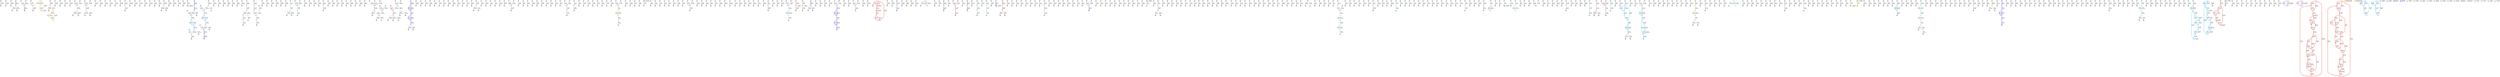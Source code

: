 digraph {
nodesep = 0.5;
node [shape = circle, label = "", height = 0.3];
"0" [style = "filled", fillcolor = "grey"];
"1" [style = "filled", fillcolor = "grey"];
"2" [style = "filled", fillcolor = "grey"];
"3" [style = "filled", fillcolor = "grey"];
"4" [style = "filled", fillcolor = "grey"];
"5" [style = "filled", fillcolor = "grey"];
"6" [style = "filled", fillcolor = "grey"];
"7" [style = "filled", fillcolor = "grey"];
"8" [style = "filled", fillcolor = "grey"];
"9" [style = "filled", fillcolor = "grey"];
"10" [style = "filled", fillcolor = "grey"];
"11" [style = "filled", fillcolor = "grey"];
"12" [style = "filled", fillcolor = "grey"];
"13" [style = "filled", fillcolor = "grey"];
"14" [style = "filled", fillcolor = "grey"];
"15" [style = "filled", fillcolor = "grey"];
"16" [style = "filled", fillcolor = "grey"];
"17" [style = "filled", fillcolor = "grey"];
"18" [style = "filled", fillcolor = "grey"];
"19" [style = "filled", fillcolor = "grey"];
"20" [style = "filled", fillcolor = "grey"];
"21" [style = "filled", fillcolor = "grey"];
"22" [style = "filled", fillcolor = "grey"];
"23" [style = "filled", fillcolor = "grey"];
"24" [style = "filled", fillcolor = "grey"];
"25" [style = "filled", fillcolor = "grey"];
"26" [style = "filled", fillcolor = "grey"];
"27" [style = "filled", fillcolor = "grey"];
"28" [style = "filled", fillcolor = "grey"];
"29" [style = "filled", fillcolor = "grey"];
"30" [style = "filled", fillcolor = "grey"];
"31" [style = "filled", fillcolor = "grey"];
"32" [style = "filled", fillcolor = "grey"];
"33" [style = "filled", fillcolor = "grey"];
"34" [style = "filled", fillcolor = "grey"];
"35" [style = "filled", fillcolor = "grey"];
"36" [style = "filled", fillcolor = "grey"];
"37" [style = "filled", fillcolor = "grey"];
"38" [style = "filled", fillcolor = "grey"];
"39" [style = "filled", fillcolor = "grey"];
"40" [style = "filled", fillcolor = "grey"];
"41" [style = "filled", fillcolor = "grey"];
"42" [style = "filled", fillcolor = "grey"];
"43" [style = "filled", fillcolor = "grey"];
"44" [style = "filled", fillcolor = "grey"];
"45" [style = "filled", fillcolor = "grey"];
"46" [style = "filled", fillcolor = "grey"];
"47" [style = "filled", fillcolor = "grey"];
"48" [style = "filled", fillcolor = "grey"];
"49" [style = "filled", fillcolor = "grey"];
"50" [style = "filled", fillcolor = "grey"];
"51" [style = "filled", fillcolor = "grey"];
"52" [style = "filled", fillcolor = "grey"];
"53" [style = "filled", fillcolor = "grey"];
"54" [style = "filled", fillcolor = "grey"];
"55" [style = "filled", fillcolor = "grey"];
"56" [style = "filled", fillcolor = "grey"];
"57" [style = "filled", fillcolor = "grey"];
"58" [style = "filled", fillcolor = "grey"];
"59" [style = "filled", fillcolor = "grey"];
"60" [style = "filled", fillcolor = "grey"];
"61" [style = "filled", fillcolor = "grey"];
"62" [style = "filled", fillcolor = "grey"];
"63" [style = "filled", fillcolor = "grey"];
"64" [style = "filled", fillcolor = "grey"];
"65" [style = "filled", fillcolor = "grey"];
"66" [style = "filled", fillcolor = "grey"];
"67" [style = "filled", fillcolor = "grey"];
"68" [style = "filled", fillcolor = "grey"];
"69" [style = "filled", fillcolor = "grey"];
"70" [style = "filled", fillcolor = "grey"];
"71" [style = "filled", fillcolor = "grey"];
"72" [style = "filled", fillcolor = "grey"];
"73" [style = "filled", fillcolor = "grey"];
"74" [style = "filled", fillcolor = "grey"];
"75" [style = "filled", fillcolor = "grey"];
"76" [style = "filled", fillcolor = "grey"];
"77" [style = "filled", fillcolor = "grey"];
"78" [style = "filled", fillcolor = "grey"];
"79" [style = "filled", fillcolor = "grey"];
"80" [style = "filled", fillcolor = "grey"];
"81" [style = "filled", fillcolor = "grey"];
"82" [style = "filled", fillcolor = "grey"];
"83" [style = "filled", fillcolor = "grey"];
"84" [style = "filled", fillcolor = "grey"];
"85" [style = "filled", fillcolor = "grey"];
"86" [style = "filled", fillcolor = "grey"];
"87" [style = "filled", fillcolor = "grey"];
"88" [style = "filled", fillcolor = "grey"];
"89" [style = "filled", fillcolor = "grey"];
"90" [style = "filled", fillcolor = "grey"];
"91" [style = "filled", fillcolor = "grey"];
"92" [style = "filled", fillcolor = "grey"];
"93" [style = "filled", fillcolor = "grey"];
"94" [style = "filled", fillcolor = "grey"];
"95" [style = "filled", fillcolor = "grey"];
"96" [style = "filled", fillcolor = "grey"];
"97" [style = "filled", fillcolor = "grey"];
"98" [style = "filled", fillcolor = "grey"];
"99" [style = "filled", fillcolor = "grey"];
"100" [style = "filled", fillcolor = "grey"];
"101" [style = "filled", fillcolor = "grey"];
"102" [style = "filled", fillcolor = "grey"];
"103" [style = "filled", fillcolor = "grey"];
"104" [style = "filled", fillcolor = "grey"];
"105" [style = "filled", fillcolor = "grey"];
"106" [style = "filled", fillcolor = "grey"];
"107" [style = "filled", fillcolor = "grey"];
"108" [style = "filled", fillcolor = "grey"];
"109" [style = "filled", fillcolor = "grey"];
"110" [style = "filled", fillcolor = "grey"];
"111" [style = "filled", fillcolor = "grey"];
"112" [style = "filled", fillcolor = "grey"];
"113" [style = "filled", fillcolor = "grey"];
"114" [style = "filled", fillcolor = "grey"];
"115" [style = "filled", fillcolor = "grey"];
"116" [style = "filled", fillcolor = "grey"];
"117" [style = "filled", fillcolor = "grey"];
"118" [style = "filled", fillcolor = "grey"];
"119" [style = "filled", fillcolor = "grey"];
"120" [style = "filled", fillcolor = "grey"];
"121" [style = "filled", fillcolor = "grey"];
"122" [style = "filled", fillcolor = "grey"];
"123" [style = "filled", fillcolor = "grey"];
"124" [style = "filled", fillcolor = "grey"];
"125" [style = "filled", fillcolor = "grey"];
"126" [style = "filled", fillcolor = "grey"];
"127" [style = "filled", fillcolor = "grey"];
"128" [style = "filled", fillcolor = "grey"];
"129" [style = "filled", fillcolor = "grey"];
"130" [style = "filled", fillcolor = "grey"];
"131" [style = "filled", fillcolor = "grey"];
"132" [style = "filled", fillcolor = "grey"];
"133" [style = "filled", fillcolor = "grey"];
"134" [style = "filled", fillcolor = "grey"];
"135" [style = "filled", fillcolor = "grey"];
"136" [style = "filled", fillcolor = "grey"];
"137" [style = "filled", fillcolor = "grey"];
"138" [style = "filled", fillcolor = "grey"];
"139" [style = "filled", fillcolor = "grey"];
"140" [style = "filled", fillcolor = "grey"];
"141" [style = "filled", fillcolor = "grey"];
"142" [style = "filled", fillcolor = "grey"];
"143" [style = "filled", fillcolor = "grey"];
"144" [style = "filled", fillcolor = "grey"];
"145" [style = "filled", fillcolor = "grey"];
"146" [style = "filled", fillcolor = "grey"];
"147" [style = "filled", fillcolor = "grey"];
"148" [style = "filled", fillcolor = "grey"];
"149" [style = "filled", fillcolor = "grey"];
"150" [style = "filled", fillcolor = "grey"];
"151" [style = "filled", fillcolor = "grey"];
"152" [style = "filled", fillcolor = "grey"];
"153" [style = "filled", fillcolor = "grey"];
"154" [style = "filled", fillcolor = "grey"];
"155" [style = "filled", fillcolor = "grey"];
"156" [style = "filled", fillcolor = "grey"];
"157" [style = "filled", fillcolor = "grey"];
"158" [style = "filled", fillcolor = "grey"];
"159" [style = "filled", fillcolor = "grey"];
"160" [style = "filled", fillcolor = "grey"];
"161" [style = "filled", fillcolor = "grey"];
"162" [style = "filled", fillcolor = "grey"];
"163" [style = "filled", fillcolor = "grey"];
"164" [style = "filled", fillcolor = "grey"];
"165" [style = "filled", fillcolor = "grey"];
"166" [style = "filled", fillcolor = "grey"];
"167" [style = "filled", fillcolor = "grey"];
"168" [style = "filled", fillcolor = "grey"];
"169" [style = "filled", fillcolor = "grey"];
"170" [style = "filled", fillcolor = "grey"];
"171" [style = "filled", fillcolor = "grey"];
"172" [style = "filled", fillcolor = "grey"];
"173" [style = "filled", fillcolor = "grey"];
"174" [style = "filled", fillcolor = "grey"];
"175" [style = "filled", fillcolor = "grey"];
"176" [style = "filled", fillcolor = "grey"];
"177" [style = "filled", fillcolor = "grey"];
"178" [style = "filled", fillcolor = "grey"];
"179" [style = "filled", fillcolor = "grey"];
"180" [style = "filled", fillcolor = "grey"];
"181" [style = "filled", fillcolor = "grey"];
"182" [style = "filled", fillcolor = "grey"];
"183" [style = "filled", fillcolor = "grey"];
"184" [style = "filled", fillcolor = "grey"];
"185" [style = "filled", fillcolor = "grey"];
"186" [style = "filled", fillcolor = "grey"];
"187" [style = "filled", fillcolor = "grey"];
"188" [style = "filled", fillcolor = "grey"];
"189" [style = "filled", fillcolor = "grey"];
"190" [style = "filled", fillcolor = "grey"];
"191" [style = "filled", fillcolor = "grey"];
"192" [style = "filled", fillcolor = "grey"];
"193" [style = "filled", fillcolor = "grey"];
"194" [style = "filled", fillcolor = "grey"];
"195" [style = "filled", fillcolor = "grey"];
"196" [style = "filled", fillcolor = "grey"];
"197" [style = "filled", fillcolor = "grey"];
"198" [style = "filled", fillcolor = "grey"];
"199" [style = "filled", fillcolor = "grey"];
"200" [style = "filled", fillcolor = "grey"];
"201" [style = "filled", fillcolor = "grey"];
"202" [style = "filled", fillcolor = "grey"];
"203" [style = "filled", fillcolor = "grey"];
"204" [style = "filled", fillcolor = "grey"];
"205" [style = "filled", fillcolor = "grey"];
"206" [style = "filled", fillcolor = "grey"];
"207" [style = "filled", fillcolor = "grey"];
"208" [style = "filled", fillcolor = "grey"];
"209" [style = "filled", fillcolor = "grey"];
"210" [style = "filled", fillcolor = "grey"];
"211" [style = "filled", fillcolor = "grey"];
"212" [style = "filled", fillcolor = "grey"];
"213" [style = "filled", fillcolor = "grey"];
"214" [style = "filled", fillcolor = "grey"];
"215" [style = "filled", fillcolor = "grey"];
"216" [style = "filled", fillcolor = "grey"];
"217" [style = "filled", fillcolor = "grey"];
"218" [style = "filled", fillcolor = "grey"];
"219" [style = "filled", fillcolor = "grey"];
"220" [style = "filled", fillcolor = "grey"];
"221" [style = "filled", fillcolor = "grey"];
"222" [style = "filled", fillcolor = "grey"];
"223" [style = "filled", fillcolor = "grey"];
"224" [style = "filled", fillcolor = "grey"];
"225" [style = "filled", fillcolor = "grey"];
"226" [style = "filled", fillcolor = "grey"];
"227" [style = "filled", fillcolor = "grey"];
"228" [style = "filled", fillcolor = "grey"];
"229" [style = "filled", fillcolor = "grey"];
"230" [style = "filled", fillcolor = "grey"];
"231" [style = "filled", fillcolor = "grey"];
"232" [style = "filled", fillcolor = "grey"];
"233" [style = "filled", fillcolor = "grey"];
"234" [style = "filled", fillcolor = "grey"];
"235" [style = "filled", fillcolor = "grey"];
"236" [style = "filled", fillcolor = "grey"];
"237" [style = "filled", fillcolor = "grey"];
"238" [style = "filled", fillcolor = "grey"];
"239" [style = "filled", fillcolor = "grey"];
"240" [style = "filled", fillcolor = "grey"];
"241" [style = "filled", fillcolor = "grey"];
"242" [style = "filled", fillcolor = "grey"];
"243" [style = "filled", fillcolor = "grey"];
"244" [style = "filled", fillcolor = "grey"];
"245" [style = "filled", fillcolor = "grey"];
"246" [style = "filled", fillcolor = "grey"];
"247" [style = "filled", fillcolor = "grey"];
"248" [style = "filled", fillcolor = "grey"];
"249" [style = "filled", fillcolor = "grey"];
"250" [style = "filled", fillcolor = "grey"];
"251" [style = "filled", fillcolor = "grey"];
"252" [style = "filled", fillcolor = "grey"];
"253" [style = "filled", fillcolor = "grey"];
"254" [style = "filled", fillcolor = "grey"];
"255" [style = "filled", fillcolor = "grey"];
"256" [style = "filled", fillcolor = "grey"];
"257" [style = "filled", fillcolor = "grey"];
"258" [style = "filled", fillcolor = "grey"];
"259" [style = "filled", fillcolor = "grey"];
"260" [style = "filled", fillcolor = "grey"];
"261" [style = "filled", fillcolor = "grey"];
"262" [style = "filled", fillcolor = "grey"];
"263" [style = "filled", fillcolor = "grey"];
"264" [style = "filled", fillcolor = "grey"];
"265" [style = "filled", fillcolor = "grey"];
"266" [style = "filled", fillcolor = "grey"];
"267" [style = "filled", fillcolor = "grey"];
"268" [style = "filled", fillcolor = "grey"];
"269" [style = "filled", fillcolor = "grey"];
"270" [style = "filled", fillcolor = "grey"];
"271" [style = "filled", fillcolor = "grey"];
"272" [style = "filled", fillcolor = "grey"];
"273" [style = "filled", fillcolor = "grey"];
"274" [style = "filled", fillcolor = "grey"];
"275" [style = "filled", fillcolor = "grey"];
"276" [style = "filled", fillcolor = "grey"];
"277" [style = "filled", fillcolor = "grey"];
"278" [style = "filled", fillcolor = "grey"];
"279" [style = "filled", fillcolor = "grey"];
"280" [style = "filled", fillcolor = "grey"];
"281" [style = "filled", fillcolor = "grey"];
"282" [style = "filled", fillcolor = "grey"];
"283" [style = "filled", fillcolor = "grey"];
"284" [style = "filled", fillcolor = "grey"];
"285" [style = "filled", fillcolor = "grey"];
"286" [style = "filled", fillcolor = "grey"];
"287" [style = "filled", fillcolor = "grey"];
"288" [style = "filled", fillcolor = "grey"];
"289" [style = "filled", fillcolor = "grey"];
"290" [style = "filled", fillcolor = "grey"];
"291" [style = "filled", fillcolor = "grey"];
"292" [style = "filled", fillcolor = "grey"];
"293" [style = "filled", fillcolor = "grey"];
"294" [style = "filled", fillcolor = "grey"];
"295" [style = "filled", fillcolor = "grey"];
"296" [style = "filled", fillcolor = "grey"];
"297" [style = "filled", fillcolor = "grey"];
"298" [style = "filled", fillcolor = "grey"];
"299" [style = "filled", fillcolor = "grey"];
"300" [style = "filled", fillcolor = "grey"];
"301" [style = "filled", fillcolor = "grey"];
"302" [style = "filled", fillcolor = "grey"];
"303" [style = "filled", fillcolor = "grey"];
"304" [style = "filled", fillcolor = "grey"];
"305" [style = "filled", fillcolor = "grey"];
"306" [style = "filled", fillcolor = "grey"];
"307" [style = "filled", fillcolor = "grey"];
"308" [style = "filled", fillcolor = "grey"];
"309" [style = "filled", fillcolor = "grey"];
"310" [style = "filled", fillcolor = "grey"];
"311" [style = "filled", fillcolor = "grey"];
"312" [style = "filled", fillcolor = "grey"];
"313" [style = "filled", fillcolor = "grey"];
"314" [style = "filled", fillcolor = "grey"];
"315" [style = "filled", fillcolor = "grey"];
"316" [style = "filled", fillcolor = "grey"];
"317" [style = "filled", fillcolor = "grey"];
"318" [style = "filled", fillcolor = "grey"];
"319" [style = "filled", fillcolor = "grey"];
"320" [style = "filled", fillcolor = "grey"];
"321" [style = "filled", fillcolor = "grey"];
"322" [style = "filled", fillcolor = "grey"];
"323" [style = "filled", fillcolor = "grey"];
"324" [style = "filled", fillcolor = "grey"];
"325" [style = "filled", fillcolor = "grey"];
"326" [style = "filled", fillcolor = "grey"];
"327" [style = "filled", fillcolor = "grey"];
"328" [style = "filled", fillcolor = "grey"];
"329" [style = "filled", fillcolor = "grey"];
"330" [style = "filled", fillcolor = "grey"];
"331" [style = "filled", fillcolor = "grey"];
"332" [style = "filled", fillcolor = "grey"];
"333" [style = "filled", fillcolor = "grey"];
"334" [style = "filled", fillcolor = "grey"];
"335" [style = "filled", fillcolor = "grey"];
"336" [style = "filled", fillcolor = "grey"];
"337" [style = "filled", fillcolor = "grey"];
"338" [style = "filled", fillcolor = "grey"];
"339" [style = "filled", fillcolor = "grey"];
"340" [style = "filled", fillcolor = "grey"];
"341" [style = "filled", fillcolor = "grey"];
"342" [style = "filled", fillcolor = "grey"];
"343" [style = "filled", fillcolor = "grey"];
"344" [style = "filled", fillcolor = "grey"];
"345" [style = "filled", fillcolor = "grey"];
"346" [style = "filled", fillcolor = "grey"];
"347" [style = "filled", fillcolor = "grey"];
"348" [style = "filled", fillcolor = "grey"];
"349" [style = "filled", fillcolor = "grey"];
"350" [style = "filled", fillcolor = "grey"];
"351" [style = "filled", fillcolor = "grey"];
"352" [style = "filled", fillcolor = "grey"];
"353" [style = "filled", fillcolor = "grey"];
"354" [style = "filled", fillcolor = "grey"];
"355" [style = "filled", fillcolor = "grey"];
"356" [style = "filled", fillcolor = "grey"];
"357" [style = "filled", fillcolor = "grey"];
"358" [style = "filled", fillcolor = "grey"];
"359" [style = "filled", fillcolor = "grey"];
"360" [style = "filled", fillcolor = "grey"];
"361" [style = "filled", fillcolor = "grey"];
"362" [style = "filled", fillcolor = "grey"];
"363" [style = "filled", fillcolor = "grey"];
"364" [style = "filled", fillcolor = "grey"];
"365" [style = "filled", fillcolor = "grey"];
"366" [style = "filled", fillcolor = "grey"];
"367" [style = "filled", fillcolor = "grey"];
"368" [style = "filled", fillcolor = "grey"];
"369" [style = "filled", fillcolor = "grey"];
"370" [style = "filled", fillcolor = "grey"];
"371" [style = "filled", fillcolor = "grey"];
"372" [style = "filled", fillcolor = "grey"];
"373" [style = "filled", fillcolor = "grey"];
"374" [style = "filled", fillcolor = "grey"];
"375" [style = "filled", fillcolor = "grey"];
"376" [style = "filled", fillcolor = "grey"];
"377" [style = "filled", fillcolor = "grey"];
"378" [style = "filled", fillcolor = "grey"];
"379" [style = "filled", fillcolor = "grey"];
"380" [style = "filled", fillcolor = "grey"];
"381" [style = "filled", fillcolor = "grey"];
"382" [style = "filled", fillcolor = "grey"];
"383" [style = "filled", fillcolor = "grey"];
"384" [style = "filled", fillcolor = "grey"];
"385" [style = "filled", fillcolor = "grey"];
"386" [style = "filled", fillcolor = "grey"];
"387" [style = "filled", fillcolor = "grey"];
"388" [style = "filled", fillcolor = "grey"];
"389" [style = "filled", fillcolor = "grey"];
"390" [style = "filled", fillcolor = "grey"];
"391" [style = "filled", fillcolor = "grey"];
"392" [style = "filled", fillcolor = "grey"];
"393" [style = "filled", fillcolor = "grey"];
"394" [style = "filled", fillcolor = "grey"];
"395" [style = "filled", fillcolor = "grey"];
"396" [style = "filled", fillcolor = "grey"];
"397" [style = "filled", fillcolor = "grey"];
"398" [style = "filled", fillcolor = "grey"];
"399" [style = "filled", fillcolor = "grey"];
"400" [style = "filled", fillcolor = "grey"];
"401" [style = "filled", fillcolor = "grey"];
"402" [style = "filled", fillcolor = "grey"];
"403" [style = "filled", fillcolor = "grey"];
"404" [style = "filled", fillcolor = "grey"];
"405" [style = "filled", fillcolor = "grey"];
"406" [style = "filled", fillcolor = "grey"];
"407" [style = "filled", fillcolor = "grey"];
"408" [style = "filled", fillcolor = "grey"];
"409" [style = "filled", fillcolor = "grey"];
"410" [style = "filled", fillcolor = "grey"];
"411" [style = "filled", fillcolor = "grey"];
"412" [style = "filled", fillcolor = "grey"];
"413" [style = "filled", fillcolor = "grey"];
"414" [style = "filled", fillcolor = "grey"];
"415" [style = "filled", fillcolor = "grey"];
"416" [style = "filled", fillcolor = "grey"];
"417" [style = "filled", fillcolor = "grey"];
"418" [style = "filled", fillcolor = "grey"];
"419" [style = "filled", fillcolor = "grey"];
"420" [style = "filled", fillcolor = "grey"];
"421" [style = "filled", fillcolor = "grey"];
"422" [style = "filled", fillcolor = "grey"];
"423" [style = "filled", fillcolor = "grey"];
"424" [style = "filled", fillcolor = "grey"];
"425" [style = "filled", fillcolor = "grey"];
"426" [style = "filled", fillcolor = "grey"];
"427" [style = "filled", fillcolor = "grey"];
"428" [style = "filled", fillcolor = "grey"];
"429" [style = "filled", fillcolor = "grey"];
"430" [style = "filled", fillcolor = "grey"];
"431" [style = "filled", fillcolor = "grey"];
"432" [style = "filled", fillcolor = "grey"];
"433" [style = "filled", fillcolor = "grey"];
"434" [style = "filled", fillcolor = "grey"];
"435" [style = "filled", fillcolor = "grey"];
"436" [style = "filled", fillcolor = "grey"];
"437" [style = "filled", fillcolor = "grey"];
"438" [style = "filled", fillcolor = "grey"];
"439" [style = "filled", fillcolor = "grey"];
"440" [style = "filled", fillcolor = "grey"];
"441" [style = "filled", fillcolor = "grey"];
"442" [style = "filled", fillcolor = "grey"];
"443" [style = "filled", fillcolor = "grey"];
"444" [style = "filled", fillcolor = "grey"];
"445" [style = "filled", fillcolor = "grey"];
"446" [style = "filled", fillcolor = "grey"];
"447" [style = "filled", fillcolor = "grey"];
"448" [style = "filled", fillcolor = "grey"];
"449" [style = "filled", fillcolor = "grey"];
"450" [style = "filled", fillcolor = "grey"];
"451" [style = "filled", fillcolor = "grey"];
"452" [style = "filled", fillcolor = "grey"];
"453" [style = "filled", fillcolor = "grey"];
"454" [style = "filled", fillcolor = "grey"];
"455" [style = "filled", fillcolor = "grey"];
"456" [style = "filled", fillcolor = "grey"];
"457" [style = "filled", fillcolor = "grey"];
"458" [style = "filled", fillcolor = "grey"];
"459" [style = "filled", fillcolor = "grey"];
"460" [style = "filled", fillcolor = "grey"];
"461" [style = "filled", fillcolor = "grey"];
"462" [style = "filled", fillcolor = "grey"];
"463" [style = "filled", fillcolor = "grey"];
"464" [style = "filled", fillcolor = "grey"];
"465" [style = "filled", fillcolor = "grey"];
"466" [style = "filled", fillcolor = "grey"];
"467" [style = "filled", fillcolor = "grey"];
"468" [style = "filled", fillcolor = "grey"];
"469" [style = "filled", fillcolor = "grey"];
"470" [style = "filled", fillcolor = "grey"];
"471" [style = "filled", fillcolor = "grey"];
"472" [style = "filled", fillcolor = "grey"];
"473" [style = "filled", fillcolor = "grey"];
"474" [style = "filled", fillcolor = "grey"];
"475" [style = "filled", fillcolor = "grey"];
"476" [style = "filled", fillcolor = "grey"];
"477" [style = "filled", fillcolor = "grey"];
"478" [style = "filled", fillcolor = "grey"];
"479" [style = "filled", fillcolor = "grey"];
"480" [style = "filled", fillcolor = "grey"];
"481" [style = "filled", fillcolor = "grey"];
"482" [style = "filled", fillcolor = "grey"];
"483" [style = "filled", fillcolor = "grey"];
"484" [style = "filled", fillcolor = "grey"];
"485" [style = "filled", fillcolor = "grey"];
"486" [style = "filled", fillcolor = "grey"];
"487" [style = "filled", fillcolor = "grey"];
"488" [style = "filled", fillcolor = "grey"];
"489" [style = "filled", fillcolor = "grey"];
"490" [style = "filled", fillcolor = "grey"];
"491" [style = "filled", fillcolor = "grey"];
"492" [style = "filled", fillcolor = "grey"];
"493" [style = "filled", fillcolor = "grey"];
"494" [style = "filled", fillcolor = "grey"];
"495" [style = "filled", fillcolor = "grey"];
"496" [style = "filled", fillcolor = "grey"];
"497" [style = "filled", fillcolor = "grey"];
"498" [style = "filled", fillcolor = "grey"];
"499" [style = "filled", fillcolor = "grey"];
"500" [style = "filled", fillcolor = "grey"];
"501" [style = "filled", fillcolor = "grey"];
"502" [style = "filled", fillcolor = "grey"];
"503" [style = "filled", fillcolor = "grey"];
"504" [style = "filled", fillcolor = "grey"];
"505" [style = "filled", fillcolor = "grey"];
"506" [style = "filled", fillcolor = "grey"];
"507" [style = "filled", fillcolor = "grey"];
"508" [style = "filled", fillcolor = "grey"];
"509" [style = "filled", fillcolor = "grey"];
"510" [style = "filled", fillcolor = "grey"];
"511" [style = "filled", fillcolor = "grey"];
"512" [style = "filled", fillcolor = "grey"];
"513" [style = "filled", fillcolor = "grey"];
"514" [style = "filled", fillcolor = "grey"];
"515" [style = "filled", fillcolor = "grey"];
"516" [style = "filled", fillcolor = "grey"];
"517" [style = "filled", fillcolor = "grey"];
"518" [style = "filled", fillcolor = "grey"];
"519" [style = "filled", fillcolor = "grey"];
"520" [style = "filled", fillcolor = "grey"];
"521" [style = "filled", fillcolor = "grey"];
"522" [style = "filled", fillcolor = "grey"];
"523" [style = "filled", fillcolor = "grey"];
"524" [style = "filled", fillcolor = "grey"];
"525" [style = "filled", fillcolor = "grey"];
"526" [style = "filled", fillcolor = "grey"];
"527" [style = "filled", fillcolor = "grey"];
"528" [style = "filled", fillcolor = "grey"];
"529" [style = "filled", fillcolor = "grey"];
"530" [style = "filled", fillcolor = "grey"];
"531" [style = "filled", fillcolor = "grey"];
"532" [style = "filled", fillcolor = "grey"];
"533" [style = "filled", fillcolor = "grey"];
"534" [style = "filled", fillcolor = "grey"];
"535" [style = "filled", fillcolor = "grey"];
"536" [style = "filled", fillcolor = "grey"];
"537" [style = "filled", fillcolor = "grey"];
"538" [style = "filled", fillcolor = "grey"];
"539" [style = "filled", fillcolor = "grey"];
"540" [style = "filled", fillcolor = "grey"];
"541" [style = "filled", fillcolor = "grey"];
"542" [style = "filled", fillcolor = "grey"];
"543" [style = "filled", fillcolor = "grey"];
"544" [style = "filled", fillcolor = "grey"];
"545" [style = "filled", fillcolor = "grey"];
"546" [style = "filled", fillcolor = "grey"];
"547" [style = "filled", fillcolor = "grey"];
"548" [style = "filled", fillcolor = "grey"];
"549" [style = "filled", fillcolor = "grey"];
"550" [style = "filled", fillcolor = "grey"];
"551" [style = "filled", fillcolor = "grey"];
"552" [style = "filled", fillcolor = "grey"];
"553" [style = "filled", fillcolor = "grey"];
"554" [style = "filled", fillcolor = "grey"];
"555" [style = "filled", fillcolor = "grey"];
"556" [style = "filled", fillcolor = "grey"];
"557" [style = "filled", fillcolor = "grey"];
"558" [style = "filled", fillcolor = "grey"];
"559" [style = "filled", fillcolor = "grey"];
"560" [style = "filled", fillcolor = "grey"];
"561" [style = "filled", fillcolor = "grey"];
"562" [style = "filled", fillcolor = "grey"];
"563" [style = "filled", fillcolor = "grey"];
"564" [style = "filled", fillcolor = "grey"];
"565" [style = "filled", fillcolor = "grey"];
"566" [style = "filled", fillcolor = "grey"];
"567" [style = "filled", fillcolor = "grey"];
"568" [style = "filled", fillcolor = "grey"];
"569" [style = "filled", fillcolor = "grey"];
"570" [style = "filled", fillcolor = "grey"];
"571" [style = "filled", fillcolor = "grey"];
"572" [style = "filled", fillcolor = "grey"];
"573" [style = "filled", fillcolor = "grey"];
"574" [style = "filled", fillcolor = "grey"];
"575" [style = "filled", fillcolor = "grey"];
"576" [style = "filled", fillcolor = "grey"];
"577" [style = "filled", fillcolor = "grey"];
"578" [style = "filled", fillcolor = "grey"];
"579" [style = "filled", fillcolor = "grey"];
"580" [style = "filled", fillcolor = "grey"];
"581" [style = "filled", fillcolor = "grey"];
"582" [style = "filled", fillcolor = "grey"];
"583" [style = "filled", fillcolor = "grey"];
"584" [style = "filled", fillcolor = "grey"];
"585" [style = "filled", fillcolor = "grey"];
"586" [style = "filled", fillcolor = "grey"];
"587" [style = "filled", fillcolor = "grey"];
"588" [style = "filled", fillcolor = "grey"];
"589" [style = "filled", fillcolor = "grey"];
"590" [style = "filled", fillcolor = "grey"];
"591" [style = "filled", fillcolor = "grey"];
"592" [style = "filled", fillcolor = "grey"];
"593" [style = "filled", fillcolor = "grey"];
"594" [style = "filled", fillcolor = "grey"];
"595" [style = "filled", fillcolor = "grey"];
"596" [style = "filled", fillcolor = "grey"];
"597" [style = "filled", fillcolor = "grey"];
"598" [style = "filled", fillcolor = "grey"];
"599" [style = "filled", fillcolor = "grey"];
"600" [style = "filled", fillcolor = "grey"];
"601" [style = "filled", fillcolor = "grey"];
"602" [style = "filled", fillcolor = "grey"];
"603" [style = "filled", fillcolor = "grey"];
"604" [style = "filled", fillcolor = "grey"];
"605" [style = "filled", fillcolor = "grey"];
"606" [style = "filled", fillcolor = "grey"];
"607" [style = "filled", fillcolor = "grey"];
"608" [style = "filled", fillcolor = "grey"];
"609" [style = "filled", fillcolor = "grey"];
"610" [style = "filled", fillcolor = "grey"];
"611" [style = "filled", fillcolor = "grey"];
"612" [style = "filled", fillcolor = "grey"];
"613" [style = "filled", fillcolor = "grey"];
"614" [style = "filled", fillcolor = "grey"];
"615" [style = "filled", fillcolor = "grey"];
"616" [style = "filled", fillcolor = "grey"];
"617" [style = "filled", fillcolor = "grey"];
"618" [style = "filled", fillcolor = "grey"];
"619" [style = "filled", fillcolor = "grey"];
"620" [style = "filled", fillcolor = "grey"];
"621" [style = "filled", fillcolor = "grey"];
"622" [style = "filled", fillcolor = "grey"];
"623" [style = "filled", fillcolor = "grey"];
"624" [style = "filled", fillcolor = "grey"];
"625" [style = "filled", fillcolor = "grey"];
"626" [style = "filled", fillcolor = "grey"];
"627" [style = "filled", fillcolor = "grey"];
"628" [style = "filled", fillcolor = "grey"];
"629" [style = "filled", fillcolor = "grey"];
"630" [style = "filled", fillcolor = "grey"];
"631" [style = "filled", fillcolor = "grey"];
"632" [style = "filled", fillcolor = "grey"];
"633" [style = "filled", fillcolor = "grey"];
"634" [style = "filled", fillcolor = "grey"];
"635" [style = "filled", fillcolor = "grey"];
"636" [style = "filled", fillcolor = "grey"];
"637" [style = "filled", fillcolor = "grey"];
"638" [style = "filled", fillcolor = "grey"];
"639" [style = "filled", fillcolor = "grey"];
"640" [style = "filled", fillcolor = "grey"];
"641" [style = "filled", fillcolor = "grey"];
"642" [style = "filled", fillcolor = "grey"];
"643" [style = "filled", fillcolor = "grey"];
"644" [style = "filled", fillcolor = "grey"];
"645" [style = "filled", fillcolor = "grey"];
"646" [style = "filled", fillcolor = "grey"];
"647" [style = "filled", fillcolor = "grey"];
"648" [style = "filled", fillcolor = "grey"];
"649" [style = "filled", fillcolor = "grey"];
"650" [style = "filled", fillcolor = "grey"];
"651" [style = "filled", fillcolor = "grey"];
"652" [style = "filled", fillcolor = "grey"];
"653" [style = "filled", fillcolor = "grey"];
"654" [style = "filled", fillcolor = "grey"];
"655" [style = "filled", fillcolor = "grey"];
"656" [style = "filled", fillcolor = "grey"];
"657" [style = "filled", fillcolor = "grey"];
"658" [style = "filled", fillcolor = "grey"];
"659" [style = "filled", fillcolor = "grey"];
"660" [style = "filled", fillcolor = "grey"];
"661" [style = "filled", fillcolor = "grey"];
"662" [style = "filled", fillcolor = "grey"];
"663" [style = "filled", fillcolor = "grey"];
"664" [style = "filled", fillcolor = "grey"];
"665" [style = "filled", fillcolor = "grey"];
"666" [style = "filled", fillcolor = "grey"];
"667" [style = "filled", fillcolor = "grey"];
"668" [style = "filled", fillcolor = "grey"];
"669" [style = "filled", fillcolor = "grey"];
"670" [style = "filled", fillcolor = "grey"];
"671" [style = "filled", fillcolor = "grey"];
"672" [style = "filled", fillcolor = "grey"];
"673" [style = "filled", fillcolor = "grey"];
"674" [style = "filled", fillcolor = "grey"];
"675" [style = "filled", fillcolor = "grey"];
"676" [style = "filled", fillcolor = "grey"];
"677" [style = "filled", fillcolor = "grey"];
"678" [style = "filled", fillcolor = "grey"];
"679" [style = "filled", fillcolor = "grey"];
"680" [style = "filled", fillcolor = "grey"];
"681" [style = "filled", fillcolor = "grey"];
"682" [style = "filled", fillcolor = "grey"];
"683" [style = "filled", fillcolor = "grey"];
"684" [style = "filled", fillcolor = "grey"];
"685" [style = "filled", fillcolor = "grey"];
"686" [style = "filled", fillcolor = "grey"];
"687" [style = "filled", fillcolor = "grey"];
"688" [style = "filled", fillcolor = "grey"];
"689" [style = "filled", fillcolor = "grey"];
"690" [style = "filled", fillcolor = "grey"];
"691" [style = "filled", fillcolor = "grey"];
"692" [style = "filled", fillcolor = "grey"];
"693" [style = "filled", fillcolor = "grey"];
"694" [style = "filled", fillcolor = "grey"];
"695" [style = "filled", fillcolor = "grey"];
"696" [style = "filled", fillcolor = "grey"];
"697" [style = "filled", fillcolor = "grey"];
"698" [style = "filled", fillcolor = "grey"];
"699" [style = "filled", fillcolor = "grey"];
"700" [style = "filled", fillcolor = "grey"];
"701" [style = "filled", fillcolor = "grey"];
"702" [style = "filled", fillcolor = "grey"];
"703" [style = "filled", fillcolor = "grey"];
"704" [style = "filled", fillcolor = "grey"];
"705" [style = "filled", fillcolor = "grey"];
"706" [style = "filled", fillcolor = "grey"];
"707" [style = "filled", fillcolor = "grey"];
"708" [style = "filled", fillcolor = "grey"];
"709" [style = "filled", fillcolor = "grey"];
"710" [style = "filled", fillcolor = "grey"];
"711" [style = "filled", fillcolor = "grey"];
"712" [style = "filled", fillcolor = "grey"];
"713" [style = "filled", fillcolor = "grey"];
"714" [style = "filled", fillcolor = "grey"];
"715" [style = "filled", fillcolor = "grey"];
"716" [style = "filled", fillcolor = "grey"];
"717" [style = "filled", fillcolor = "grey"];
"718" [style = "filled", fillcolor = "grey"];
"719" [style = "filled", fillcolor = "grey"];
"720" [style = "filled", fillcolor = "grey"];
"721" [style = "filled", fillcolor = "grey"];
"722" [style = "filled", fillcolor = "grey"];
"723" [style = "filled", fillcolor = "grey"];
"724" [style = "filled", fillcolor = "grey"];
"725" [style = "filled", fillcolor = "grey"];
"726" [style = "filled", fillcolor = "grey"];
"727" [style = "filled", fillcolor = "grey"];
"728" [style = "filled", fillcolor = "grey"];
"729" [style = "filled", fillcolor = "grey"];
"730" [style = "filled", fillcolor = "grey"];
"731" [style = "filled", fillcolor = "grey"];
"732" [style = "filled", fillcolor = "grey"];
"733" [style = "filled", fillcolor = "grey"];
"734" [style = "filled", fillcolor = "grey"];
"735" [style = "filled", fillcolor = "grey"];
"736" [style = "filled", fillcolor = "grey"];
"737" [style = "filled", fillcolor = "grey"];
"738" [style = "filled", fillcolor = "grey"];
"739" [style = "filled", fillcolor = "grey"];
"740" [style = "filled", fillcolor = "grey"];
"741" [style = "filled", fillcolor = "grey"];
"742" [style = "filled", fillcolor = "grey"];
"743" [style = "filled", fillcolor = "grey"];
"744" [style = "filled", fillcolor = "grey"];
"745" [style = "filled", fillcolor = "grey"];
"746" [style = "filled", fillcolor = "grey"];
"747" [style = "filled", fillcolor = "grey"];
"748" [style = "filled", fillcolor = "grey"];
"749" [style = "filled", fillcolor = "grey"];
"750" [style = "filled", fillcolor = "grey"];
"751" [style = "filled", fillcolor = "grey"];
"752" [style = "filled", fillcolor = "grey"];
"753" [style = "filled", fillcolor = "grey"];
"754" [style = "filled", fillcolor = "grey"];
"755" [style = "filled", fillcolor = "grey"];
"756" [style = "filled", fillcolor = "grey"];
"757" [style = "filled", fillcolor = "grey"];
"758" [style = "filled", fillcolor = "grey"];
"759" [style = "filled", fillcolor = "grey"];
"760" [style = "filled", fillcolor = "grey"];
"761" [style = "filled", fillcolor = "grey"];
"762" [style = "filled", fillcolor = "grey"];
"763" [style = "filled", fillcolor = "grey"];
"764" [style = "filled", fillcolor = "grey"];
"765" [style = "filled", fillcolor = "grey"];
"766" [style = "filled", fillcolor = "grey"];
"767" [style = "filled", fillcolor = "grey"];
"768" [style = "filled", fillcolor = "grey"];
"769" [style = "filled", fillcolor = "grey"];
"770" [style = "filled", fillcolor = "grey"];
"771" [style = "filled", fillcolor = "grey"];
"772" [style = "filled", fillcolor = "grey"];
"773" [style = "filled", fillcolor = "grey"];
"774" [style = "filled", fillcolor = "grey"];
"775" [style = "filled", fillcolor = "grey"];
"776" [style = "filled", fillcolor = "grey"];
"777" [style = "filled", fillcolor = "grey"];
"778" [style = "filled", fillcolor = "grey"];
"779" [style = "filled", fillcolor = "grey"];
"780" [style = "filled", fillcolor = "grey"];
"781" [style = "filled", fillcolor = "grey"];
"782" [style = "filled", fillcolor = "grey"];
"783" [style = "filled", fillcolor = "grey"];
"784" [style = "filled", fillcolor = "grey"];
"785" [style = "filled", fillcolor = "grey"];
"786" [style = "filled", fillcolor = "grey"];
"787" [style = "filled", fillcolor = "grey"];
"788" [style = "filled", fillcolor = "grey"];
"789" [style = "filled", fillcolor = "grey"];
"790" [style = "filled", fillcolor = "grey"];
"791" [style = "filled", fillcolor = "grey"];
"792" [style = "filled", fillcolor = "grey"];
"793" [style = "filled", fillcolor = "grey"];
"794" [style = "filled", fillcolor = "grey"];
"795" [style = "filled", fillcolor = "grey"];
"796" [style = "filled", fillcolor = "grey"];
"797" [style = "filled", fillcolor = "grey"];
"798" [style = "filled", fillcolor = "grey"];
"799" [style = "filled", fillcolor = "grey"];
"800" [style = "filled", fillcolor = "grey"];
"801" [style = "filled", fillcolor = "grey"];
"802" [style = "filled", fillcolor = "grey"];
"803" [style = "filled", fillcolor = "grey"];
"804" [style = "filled", fillcolor = "grey"];
"805" [style = "filled", fillcolor = "grey"];
"806" [style = "filled", fillcolor = "grey"];
"807" [style = "filled", fillcolor = "grey"];
"808" [style = "filled", fillcolor = "grey"];
"809" [style = "filled", fillcolor = "grey"];
"810" [style = "filled", fillcolor = "grey"];
"811" [style = "filled", fillcolor = "grey"];
"812" [style = "filled", fillcolor = "grey"];
"813" [style = "filled", fillcolor = "grey"];
"814" [style = "filled", fillcolor = "grey"];
"815" [style = "filled", fillcolor = "grey"];
"816" [style = "filled", fillcolor = "grey"];
"817" [style = "filled", fillcolor = "grey"];
"818" [style = "filled", fillcolor = "grey"];
"819" [style = "filled", fillcolor = "grey"];
"820" [style = "filled", fillcolor = "grey"];
"821" [style = "filled", fillcolor = "grey"];
"822" [style = "filled", fillcolor = "grey"];
"823" [style = "filled", fillcolor = "grey"];
"824" [style = "filled", fillcolor = "grey"];
"825" [style = "filled", fillcolor = "grey"];
"826" [style = "filled", fillcolor = "grey"];
"827" [style = "filled", fillcolor = "grey"];
"828" [style = "filled", fillcolor = "grey"];
"829" [style = "filled", fillcolor = "grey"];
"830" [style = "filled", fillcolor = "grey"];
"831" [style = "filled", fillcolor = "grey"];
"832" [style = "filled", fillcolor = "grey"];
"833" [style = "filled", fillcolor = "grey"];
"834" [style = "filled", fillcolor = "grey"];
"835" [style = "filled", fillcolor = "grey"];
"836" [style = "filled", fillcolor = "grey"];
"837" [style = "filled", fillcolor = "grey"];
"838" [style = "filled", fillcolor = "grey"];
"839" [style = "filled", fillcolor = "grey"];
"840" [style = "filled", fillcolor = "grey"];
"841" [style = "filled", fillcolor = "grey"];
"842" [style = "filled", fillcolor = "grey"];
"843" [style = "filled", fillcolor = "grey"];
"844" [style = "filled", fillcolor = "grey"];
"845" [style = "filled", fillcolor = "grey"];
"846" [style = "filled", fillcolor = "grey"];
"847" [style = "filled", fillcolor = "grey"];
"848" [style = "filled", fillcolor = "grey"];
"849" [style = "filled", fillcolor = "grey"];
"850" [style = "filled", fillcolor = "grey"];
"851" [style = "filled", fillcolor = "grey"];
"852" [style = "filled", fillcolor = "grey"];
"853" [style = "filled", fillcolor = "grey"];
"854" [style = "filled", fillcolor = "grey"];
"855" [style = "filled", fillcolor = "grey"];
"856" [style = "filled", fillcolor = "grey"];
"857" [style = "filled", fillcolor = "grey"];
"858" [style = "filled", fillcolor = "grey"];
"859" [style = "filled", fillcolor = "grey"];
"860" [style = "filled", fillcolor = "grey"];
"861" [style = "filled", fillcolor = "grey"];
"862" [style = "filled", fillcolor = "grey"];
"863" [style = "filled", fillcolor = "grey"];
"864" [style = "filled", fillcolor = "grey"];
"865" [style = "filled", fillcolor = "grey"];
"866" [style = "filled", fillcolor = "grey"];
"867" [style = "filled", fillcolor = "grey"];
"868" [style = "filled", fillcolor = "grey"];
"869" [style = "filled", fillcolor = "grey"];
"870" [style = "filled", fillcolor = "grey"];
"871" [style = "filled", fillcolor = "grey"];
"872" [style = "filled", fillcolor = "grey"];
"873" [style = "filled", fillcolor = "grey"];
"874" [style = "filled", fillcolor = "grey"];
"875" [style = "filled", fillcolor = "grey"];
"876" [style = "filled", fillcolor = "grey"];
"877" [style = "filled", fillcolor = "grey"];
"878" [style = "filled", fillcolor = "grey"];
"879" [style = "filled", fillcolor = "grey"];
"880" [style = "filled", fillcolor = "grey"];
"881" [style = "filled", fillcolor = "grey"];
"882" [style = "filled", fillcolor = "grey"];
"883" [style = "filled", fillcolor = "grey"];
"884" [style = "filled", fillcolor = "grey"];
"885" [style = "filled", fillcolor = "grey"];
"886" [style = "filled", fillcolor = "grey"];
"887" [style = "filled", fillcolor = "grey"];
"888" [style = "filled", fillcolor = "grey"];
"889" [style = "filled", fillcolor = "grey"];
"890" [style = "filled", fillcolor = "grey"];
"891" [style = "filled", fillcolor = "grey"];
"892" [style = "filled", fillcolor = "grey"];
"893" [style = "filled", fillcolor = "grey"];
"894" [style = "filled", fillcolor = "grey"];
"895" [style = "filled", fillcolor = "grey"];
"896" [style = "filled", fillcolor = "grey"];
"897" [style = "filled", fillcolor = "grey"];
"898" [style = "filled", fillcolor = "grey"];
"899" [style = "filled", fillcolor = "grey"];
"900" [style = "filled", fillcolor = "grey"];
"901" [style = "filled", fillcolor = "grey"];
"902" [style = "filled", fillcolor = "grey"];
"903" [style = "filled", fillcolor = "grey"];
"904" [style = "filled", fillcolor = "grey"];
"905" [style = "filled", fillcolor = "grey"];
"906" [style = "filled", fillcolor = "grey"];
"907" [style = "filled", fillcolor = "grey"];
"908" [style = "filled", fillcolor = "grey"];
"909" [style = "filled", fillcolor = "grey"];
"910" [style = "filled", fillcolor = "grey"];
"911" [style = "filled", fillcolor = "grey"];
"912" [style = "filled", fillcolor = "grey"];
"913" [style = "filled", fillcolor = "grey"];
"914" [style = "filled", fillcolor = "grey"];
"915" [style = "filled", fillcolor = "grey"];
"916" [style = "filled", fillcolor = "grey"];
"917" [style = "filled", fillcolor = "grey"];
"918" [style = "filled", fillcolor = "grey"];
"919" [style = "filled", fillcolor = "grey"];
"920" [style = "filled", fillcolor = "grey"];
"921" [style = "filled", fillcolor = "grey"];
"922" [style = "filled", fillcolor = "grey"];
"923" [style = "filled", fillcolor = "grey"];
"924" [style = "filled", fillcolor = "grey"];
"925" [style = "filled", fillcolor = "grey"];
"926" [style = "filled", fillcolor = "grey"];
"927" [style = "filled", fillcolor = "grey"];
"832" -> "458" [label = "id 2\l15k 3x", color = "black"] ;
"618" -> "408" [label = "id -2\l15k 3x", color = "black"] ;
"364" -> "396" [label = "id 9\l11k 5x", color = "black"] ;
"401" -> "516" [label = "id -9\l11k 5x", color = "black"] ;
"487" -> "928" [label = "id 11\l15k 2x", color = "darkorchid" , penwidth = 3] ;
"929" -> "252" [label = "id -11\l15k 2x", color = "darkorchid" , penwidth = 3] ;
"297" -> "806" [label = "id 15\l1.5k 9x", color = "black"] ;
"502" -> "380" [label = "id -15\l1.5k 9x", color = "black"] ;
"455" -> "930" [label = "id 17\l25k 2x", color = "goldenrod" , penwidth = 3] ;
"931" -> "260" [label = "id -17\l25k 2x", color = "goldenrod" , penwidth = 3] ;
"930" -> "932" [label = "id 18\l2.3k 5x", color = "black"] ;
"933" -> "931" [label = "id -18\l2.3k 5x", color = "black"] ;
"931" -> "933" [label = "id 19\l37k 3x", color = "black"] ;
"932" -> "930" [label = "id -19\l37k 3x", color = "black"] ;
"438" -> "393" [label = "id 21\l28k 3x", color = "black"] ;
"456" -> "440" [label = "id -21\l28k 3x", color = "black"] ;
"475" -> "512" [label = "id 22\l3.7k 7x", color = "black"] ;
"389" -> "443" [label = "id -22\l3.7k 7x", color = "black"] ;
"446" -> "697" [label = "id 23\l3.2k 4x", color = "black"] ;
"503" -> "469" [label = "id -23\l3.2k 4x", color = "black"] ;
"178" -> "934" [label = "id 26\l1.3k 4x", color = "black"] ;
"935" -> "564" [label = "id -26\l1.3k 4x", color = "black"] ;
"934" -> "936" [label = "id 27\l5k 8x", color = "darkolivegreen3" , penwidth = 3] ;
"937" -> "935" [label = "id -27\l5k 8x", color = "darkolivegreen3" , penwidth = 3] ;
"935" -> "741" [label = "id 28\l1.7k 5x", color = "black"] ;
"740" -> "934" [label = "id -28\l1.7k 5x", color = "black"] ;
"936" -> "938" [label = "id 29\l1.0k 3x", color = "darkolivegreen3" , penwidth = 3] ;
"939" -> "937" [label = "id -29\l1.0k 3x", color = "darkolivegreen3" , penwidth = 3] ;
"936" -> "938" [label = "id 30\l1.6k 6x", color = "darkolivegreen3" , penwidth = 3] ;
"939" -> "937" [label = "id -30\l1.6k 6x", color = "darkolivegreen3" , penwidth = 3] ;
"938" -> "940" [label = "id 31\l3.2k 9x", color = "darkolivegreen3" , penwidth = 3] ;
"941" -> "939" [label = "id -31\l3.2k 9x", color = "darkolivegreen3" , penwidth = 3] ;
"940" -> "390" [label = "id 32\l2.9k 3x", color = "darkolivegreen3" , penwidth = 3] ;
"734" -> "941" [label = "id -32\l2.9k 3x", color = "darkolivegreen3" , penwidth = 3] ;
"404" -> "463" [label = "id 34\l5k 3x", color = "black"] ;
"515" -> "457" [label = "id -34\l5k 3x", color = "black"] ;
"424" -> "622" [label = "id 35\l10k 3x", color = "black"] ;
"494" -> "168" [label = "id -35\l10k 3x", color = "black"] ;
"467" -> "942" [label = "id 37\l5k 2x", color = "aquamarine1" , penwidth = 3] ;
"943" -> "496" [label = "id -37\l5k 2x", color = "aquamarine1" , penwidth = 3] ;
"942" -> "374" [label = "id 38\l1.9k 20x", color = "black"] ;
"857" -> "943" [label = "id -38\l1.9k 20x", color = "black"] ;
"943" -> "944" [label = "id 39\l0.8k 13x", color = "black"] ;
"945" -> "942" [label = "id -39\l0.8k 13x", color = "black"] ;
"265" -> "466" [label = "id 42\l39k 3x", color = "black"] ;
"305" -> "416" [label = "id -42\l39k 3x", color = "black"] ;
"946" -> "946" [label = "id 45\l4.8k 1x", color = "darkgoldenrod1" , penwidth = 3] ;
"947" -> "947" [label = "id -45\l4.8k 1x", color = "darkgoldenrod1" , penwidth = 3] ;
"262" -> "340" [label = "id 48\l11k 3x", color = "black"] ;
"370" -> "368" [label = "id -48\l11k 3x", color = "black"] ;
"359" -> "948" [label = "id 50\l1.7k 3x", color = "black"] ;
"949" -> "363" [label = "id -50\l1.7k 3x", color = "black"] ;
"950" -> "330" [label = "id 54\l1.8k 3x", color = "black"] ;
"166" -> "951" [label = "id -54\l1.8k 3x", color = "black"] ;
"950" -> "488" [label = "id 55\l29k 5x", color = "black"] ;
"551" -> "951" [label = "id -55\l29k 5x", color = "black"] ;
"885" -> "358" [label = "id 56\l14k 3x", color = "black"] ;
"563" -> "423" [label = "id -56\l14k 3x", color = "black"] ;
"872" -> "336" [label = "id 59\l22k 3x", color = "black"] ;
"377" -> "874" [label = "id -59\l22k 3x", color = "black"] ;
"429" -> "270" [label = "id 61\l2.6k 15x", color = "black"] ;
"212" -> "353" [label = "id -61\l2.6k 15x", color = "black"] ;
"343" -> "373" [label = "id 64\l6k 3x", color = "black"] ;
"342" -> "439" [label = "id -64\l6k 3x", color = "black"] ;
"952" -> "953" [label = "id 68\l7k 12x", color = "aquamarine1" , penwidth = 3] ;
"954" -> "955" [label = "id -68\l7k 12x", color = "aquamarine1" , penwidth = 3] ;
"952" -> "953" [label = "id 69\l7k 10x", color = "aquamarine1" , penwidth = 3] ;
"954" -> "955" [label = "id -69\l7k 10x", color = "aquamarine1" , penwidth = 3] ;
"956" -> "957" [label = "id 73\l5k 7x", color = "aquamarine1" , penwidth = 3] ;
"958" -> "959" [label = "id -73\l5k 7x", color = "aquamarine1" , penwidth = 3] ;
"956" -> "957" [label = "id 74\l4.0k 11x", color = "aquamarine1" , penwidth = 3] ;
"958" -> "959" [label = "id -74\l4.0k 11x", color = "aquamarine1" , penwidth = 3] ;
"957" -> "960" [label = "id 75\l0.9k 21x", color = "aquamarine1" , penwidth = 3] ;
"961" -> "958" [label = "id -75\l0.9k 21x", color = "aquamarine1" , penwidth = 3] ;
"960" -> "962" [label = "id 76\l7k 19x", color = "black"] ;
"963" -> "961" [label = "id -76\l7k 19x", color = "black"] ;
"960" -> "704" [label = "id 77\l9k 10x", color = "black"] ;
"705" -> "961" [label = "id -77\l9k 10x", color = "black"] ;
"962" -> "796" [label = "id 78\l1.8k 17x", color = "black"] ;
"402" -> "963" [label = "id -78\l1.8k 17x", color = "black"] ;
"237" -> "717" [label = "id 82\l12k 8x", color = "black"] ;
"912" -> "913" [label = "id -82\l12k 8x", color = "black"] ;
"468" -> "908" [label = "id 83\l6k 5x", color = "black"] ;
"910" -> "415" [label = "id -83\l6k 5x", color = "black"] ;
"187" -> "274" [label = "id 88\l17k 3x", color = "black"] ;
"331" -> "461" [label = "id -88\l17k 3x", color = "black"] ;
"454" -> "357" [label = "id 89\l13k 3x", color = "black"] ;
"449" -> "517" [label = "id -89\l13k 3x", color = "black"] ;
"459" -> "731" [label = "id 92\l1.3k 1x", color = "cadetblue1" , penwidth = 3] ;
"483" -> "328" [label = "id -92\l1.3k 1x", color = "cadetblue1" , penwidth = 3] ;
"964" -> "452" [label = "id 98\l4.1k 3x", color = "black"] ;
"758" -> "965" [label = "id -98\l4.1k 3x", color = "black"] ;
"492" -> "495" [label = "id 102\l6k 6x", color = "black"] ;
"407" -> "337" [label = "id -102\l6k 6x", color = "black"] ;
"522" -> "966" [label = "id 103\l5k 2x", color = "aquamarine1" , penwidth = 3] ;
"967" -> "501" [label = "id -103\l5k 2x", color = "aquamarine1" , penwidth = 3] ;
"966" -> "968" [label = "id 104\l5k 2x", color = "aquamarine1" , penwidth = 3] ;
"969" -> "967" [label = "id -104\l5k 2x", color = "aquamarine1" , penwidth = 3] ;
"968" -> "505" [label = "id 106\l2.2k 3x", color = "aquamarine1" , penwidth = 3] ;
"273" -> "969" [label = "id -106\l2.2k 3x", color = "aquamarine1" , penwidth = 3] ;
"615" -> "434" [label = "id 109\l14k 3x", color = "black"] ;
"465" -> "398" [label = "id -109\l14k 3x", color = "black"] ;
"819" -> "815" [label = "id 112\l12k 4x", color = "black"] ;
"460" -> "524" [label = "id -112\l12k 4x", color = "black"] ;
"578" -> "922" [label = "id 119\l2.5k 3x", color = "black"] ;
"530" -> "532" [label = "id -119\l2.5k 3x", color = "black"] ;
"534" -> "970" [label = "id 120\l1.4k 19x", color = "deepskyblue1" , penwidth = 3] ;
"971" -> "682" [label = "id -120\l1.4k 19x", color = "deepskyblue1" , penwidth = 3] ;
"970" -> "972" [label = "id 121\l1.3k 4x", color = "deepskyblue1" , penwidth = 3] ;
"973" -> "971" [label = "id -121\l1.3k 4x", color = "deepskyblue1" , penwidth = 3] ;
"970" -> "972" [label = "id 122\l1.3k 10x", color = "deepskyblue1" , penwidth = 3] ;
"973" -> "971" [label = "id -122\l1.3k 10x", color = "deepskyblue1" , penwidth = 3] ;
"970" -> "974" [label = "id 123\l26k 4x", color = "deepskyblue1" , penwidth = 3] ;
"975" -> "971" [label = "id -123\l26k 4x", color = "deepskyblue1" , penwidth = 3] ;
"972" -> "976" [label = "id 124\l4.3k 13x", color = "deepskyblue1" , penwidth = 3] ;
"977" -> "973" [label = "id -124\l4.3k 13x", color = "deepskyblue1" , penwidth = 3] ;
"976" -> "974" [label = "id 125\l18k 3x", color = "deepskyblue1" , penwidth = 3] ;
"975" -> "977" [label = "id -125\l18k 3x", color = "deepskyblue1" , penwidth = 3] ;
"978" -> "979" [label = "id 129\l2.3k 5x", color = "deepskyblue1" , penwidth = 3] ;
"980" -> "981" [label = "id -129\l2.3k 5x", color = "deepskyblue1" , penwidth = 3] ;
"978" -> "979" [label = "id 130\l2.5k 6x", color = "deepskyblue1" , penwidth = 3] ;
"980" -> "981" [label = "id -130\l2.5k 6x", color = "deepskyblue1" , penwidth = 3] ;
"979" -> "982" [label = "id 131\l2.0k 15x", color = "deepskyblue1" , penwidth = 3] ;
"983" -> "980" [label = "id -131\l2.0k 15x", color = "deepskyblue1" , penwidth = 3] ;
"982" -> "529" [label = "id 132\l1.2k 3x", color = "black"] ;
"538" -> "983" [label = "id -132\l1.2k 3x", color = "black"] ;
"982" -> "708" [label = "id 133\l1.4k 9x", color = "black"] ;
"693" -> "983" [label = "id -133\l1.4k 9x", color = "black"] ;
"435" -> "691" [label = "id 134\l14k 4x", color = "black"] ;
"573" -> "539" [label = "id -134\l14k 4x", color = "black"] ;
"397" -> "399" [label = "id 135\l22k 4x", color = "black"] ;
"531" -> "533" [label = "id -135\l22k 4x", color = "black"] ;
"670" -> "334" [label = "id 137\l15k 5x", color = "black"] ;
"362" -> "542" [label = "id -137\l15k 5x", color = "black"] ;
"315" -> "706" [label = "id 139\l29k 3x", color = "black"] ;
"478" -> "547" [label = "id -139\l29k 3x", color = "black"] ;
"153" -> "482" [label = "id 144\l9k 8x", color = "black"] ;
"553" -> "656" [label = "id -144\l9k 8x", color = "black"] ;
"554" -> "984" [label = "id 145\l8k 9x", color = "black"] ;
"985" -> "410" [label = "id -145\l8k 9x", color = "black"] ;
"984" -> "986" [label = "id 146\l1.3k 12x", color = "deepskyblue1" , penwidth = 3] ;
"987" -> "985" [label = "id -146\l1.3k 12x", color = "deepskyblue1" , penwidth = 3] ;
"985" -> "988" [label = "id 147\l3.0k 9x", color = "black"] ;
"989" -> "984" [label = "id -147\l3.0k 9x", color = "black"] ;
"986" -> "990" [label = "id 148\l1.6k 2x", color = "deepskyblue1" , penwidth = 3] ;
"991" -> "987" [label = "id -148\l1.6k 2x", color = "deepskyblue1" , penwidth = 3] ;
"986" -> "990" [label = "id 149\l1.5k 3x", color = "deepskyblue1" , penwidth = 3] ;
"991" -> "987" [label = "id -149\l1.5k 3x", color = "deepskyblue1" , penwidth = 3] ;
"990" -> "945" [label = "id 150\l2.7k 15x", color = "deepskyblue1" , penwidth = 3] ;
"944" -> "991" [label = "id -150\l2.7k 15x", color = "deepskyblue1" , penwidth = 3] ;
"945" -> "898" [label = "id 151\l2.7k 10x", color = "black"] ;
"354" -> "944" [label = "id -151\l2.7k 10x", color = "black"] ;
"558" -> "559" [label = "id 152\l7k 3x", color = "black"] ;
"892" -> "560" [label = "id -152\l7k 3x", color = "black"] ;
"617" -> "562" [label = "id 153\l12k 11x", color = "black"] ;
"603" -> "565" [label = "id -153\l12k 11x", color = "black"] ;
"371" -> "992" [label = "id 154\l6k 9x", color = "darkorchid" , penwidth = 3] ;
"993" -> "567" [label = "id -154\l6k 9x", color = "darkorchid" , penwidth = 3] ;
"992" -> "994" [label = "id 155\l1.1k 70x", color = "darkorchid" , penwidth = 3] ;
"995" -> "993" [label = "id -155\l1.1k 70x", color = "darkorchid" , penwidth = 3] ;
"993" -> "996" [label = "id 156\l2.9k 23x", color = "black"] ;
"997" -> "992" [label = "id -156\l2.9k 23x", color = "black"] ;
"994" -> "509" [label = "id 157\l1.9k 16x", color = "black"] ;
"545" -> "995" [label = "id -157\l1.9k 16x", color = "black"] ;
"994" -> "110" [label = "id 158\l3.0k 97x", color = "black"] ;
"109" -> "995" [label = "id -158\l3.0k 97x", color = "black"] ;
"994" -> "775" [label = "id 159\l2.7k 36x", color = "black"] ;
"774" -> "995" [label = "id -159\l2.7k 36x", color = "black"] ;
"555" -> "556" [label = "id 160\l14k 7x", color = "black"] ;
"411" -> "568" [label = "id -160\l14k 7x", color = "black"] ;
"728" -> "998" [label = "id 161\l3.7k 3x", color = "black"] ;
"999" -> "616" [label = "id -161\l3.7k 3x", color = "black"] ;
"998" -> "605" [label = "id 162\l2.8k 5x", color = "black"] ;
"570" -> "999" [label = "id -162\l2.8k 5x", color = "black"] ;
"1000" -> "1001" [label = "id 170\l4.4k 6x", color = "black"] ;
"1002" -> "1003" [label = "id -170\l4.4k 6x", color = "black"] ;
"1001" -> "574" [label = "id 172\l3.0k 6x", color = "black"] ;
"575" -> "1002" [label = "id -172\l3.0k 6x", color = "black"] ;
"464" -> "1004" [label = "id 176\l3.2k 1x", color = "cadetblue1" , penwidth = 3] ;
"1005" -> "581" [label = "id -176\l3.2k 1x", color = "cadetblue1" , penwidth = 3] ;
"1004" -> "1006" [label = "id 177\l2.0k 3x", color = "cadetblue1" , penwidth = 3] ;
"1007" -> "1005" [label = "id -177\l2.0k 3x", color = "cadetblue1" , penwidth = 3] ;
"1005" -> "1007" [label = "id 178\l27k 1x", color = "cadetblue1" , penwidth = 3] ;
"1006" -> "1004" [label = "id -178\l27k 1x", color = "cadetblue1" , penwidth = 3] ;
"583" -> "1008" [label = "id 180\l11k 2x", color = "red" , penwidth = 3] ;
"1009" -> "508" [label = "id -180\l11k 2x", color = "red" , penwidth = 3] ;
"1008" -> "1010" [label = "id 181\l1.1k 6x", color = "black"] ;
"1011" -> "1009" [label = "id -181\l1.1k 6x", color = "black"] ;
"1009" -> "602" [label = "id 182\l11k 4x", color = "black"] ;
"883" -> "1008" [label = "id -182\l11k 4x", color = "black"] ;
"1010" -> "511" [label = "id 184\l3.1k 4x", color = "black"] ;
"882" -> "1011" [label = "id -184\l3.1k 4x", color = "black"] ;
"1012" -> "1013" [label = "id 187\l1.7k 1x", color = "goldenrod" , penwidth = 3] ;
"1014" -> "1015" [label = "id -187\l1.7k 1x", color = "goldenrod" , penwidth = 3] ;
"1012" -> "8" [label = "id 188\l11k 4x", color = "black"] ;
"7" -> "1015" [label = "id -188\l11k 4x", color = "black"] ;
"1013" -> "1016" [label = "id 189\l1.5k 3x", color = "goldenrod" , penwidth = 3] ;
"1017" -> "1014" [label = "id -189\l1.5k 3x", color = "goldenrod" , penwidth = 3] ;
"1014" -> "1018" [label = "id 190\l17k 2x", color = "goldenrod" , penwidth = 3] ;
"1019" -> "1013" [label = "id -190\l17k 2x", color = "goldenrod" , penwidth = 3] ;
"1016" -> "1016" [label = "id 191\l1.1k 3x", color = "goldenrod" , penwidth = 3] ;
"1017" -> "1017" [label = "id -191\l1.1k 3x", color = "goldenrod" , penwidth = 3] ;
"422" -> "611" [label = "id 202\l9k 4x", color = "black"] ;
"403" -> "514" [label = "id -202\l9k 4x", color = "black"] ;
"561" -> "683" [label = "id 203\l14k 3x", color = "black"] ;
"684" -> "572" [label = "id -203\l14k 3x", color = "black"] ;
"462" -> "327" [label = "id 209\l15k 3x", color = "black"] ;
"326" -> "587" [label = "id -209\l15k 3x", color = "black"] ;
"324" -> "323" [label = "id 213\l6k 3x", color = "black"] ;
"322" -> "321" [label = "id -213\l6k 3x", color = "black"] ;
"320" -> "318" [label = "id 214\l13k 3x", color = "black"] ;
"317" -> "316" [label = "id -214\l13k 3x", color = "black"] ;
"314" -> "313" [label = "id 216\l3.2k 3x", color = "black"] ;
"312" -> "311" [label = "id -216\l3.2k 3x", color = "black"] ;
"338" -> "1020" [label = "id 218\l3.4k 7x", color = "blue" , penwidth = 3] ;
"1021" -> "543" [label = "id -218\l3.4k 7x", color = "blue" , penwidth = 3] ;
"1020" -> "230" [label = "id 219\l10k 4x", color = "black"] ;
"310" -> "1021" [label = "id -219\l10k 4x", color = "black"] ;
"1020" -> "794" [label = "id 220\l10k 3x", color = "black"] ;
"678" -> "1021" [label = "id -220\l10k 3x", color = "black"] ;
"319" -> "360" [label = "id 222\l6k 3x", color = "black"] ;
"541" -> "307" [label = "id -222\l6k 3x", color = "black"] ;
"304" -> "303" [label = "id 223\l15k 3x", color = "black"] ;
"302" -> "300" [label = "id -223\l15k 3x", color = "black"] ;
"184" -> "181" [label = "id 226\l17k 4x", color = "black"] ;
"296" -> "295" [label = "id -226\l17k 4x", color = "black"] ;
"294" -> "293" [label = "id 227\l20k 3x", color = "black"] ;
"291" -> "716" [label = "id -227\l20k 3x", color = "black"] ;
"486" -> "339" [label = "id 231\l17k 3x", color = "black"] ;
"289" -> "288" [label = "id -231\l17k 3x", color = "black"] ;
"674" -> "676" [label = "id 234\l2.8k 3x", color = "black"] ;
"607" -> "695" [label = "id -234\l2.8k 3x", color = "black"] ;
"1022" -> "283" [label = "id 238\l10k 3x", color = "black"] ;
"282" -> "1023" [label = "id -238\l10k 3x", color = "black"] ;
"1022" -> "643" [label = "id 239\l2.6k 9x", color = "black"] ;
"266" -> "1023" [label = "id -239\l2.6k 9x", color = "black"] ;
"162" -> "161" [label = "id 242\l19k 4x", color = "black"] ;
"160" -> "278" [label = "id -242\l19k 4x", color = "black"] ;
"332" -> "276" [label = "id 244\l6k 1x", color = "blue" , penwidth = 3] ;
"890" -> "891" [label = "id -244\l6k 1x", color = "blue" , penwidth = 3] ;
"485" -> "675" [label = "id 247\l6k 5x", color = "black"] ;
"507" -> "272" [label = "id -247\l6k 5x", color = "black"] ;
"269" -> "1024" [label = "id 249\l25k 2x", color = "darkgreen" , penwidth = 3] ;
"1025" -> "264" [label = "id -249\l25k 2x", color = "darkgreen" , penwidth = 3] ;
"1024" -> "400" [label = "id 250\l3.9k 6x", color = "darkgreen" , penwidth = 3] ;
"263" -> "1025" [label = "id -250\l3.9k 6x", color = "darkgreen" , penwidth = 3] ;
"1026" -> "1027" [label = "id 260\l7k 1x", color = "darkorchid" , penwidth = 3] ;
"1028" -> "1029" [label = "id -260\l7k 1x", color = "darkorchid" , penwidth = 3] ;
"1026" -> "1027" [label = "id 261\l7k 2x", color = "darkorchid" , penwidth = 3] ;
"1028" -> "1029" [label = "id -261\l7k 2x", color = "darkorchid" , penwidth = 3] ;
"433" -> "667" [label = "id 263\l1.4k 4x", color = "black"] ;
"259" -> "592" [label = "id -263\l1.4k 4x", color = "black"] ;
"351" -> "600" [label = "id 264\l33k 4x", color = "black"] ;
"544" -> "546" [label = "id -264\l33k 4x", color = "black"] ;
"1030" -> "1031" [label = "id 266\l3.0k 10x", color = "red" , penwidth = 3] ;
"1032" -> "1033" [label = "id -266\l3.0k 10x", color = "red" , penwidth = 3] ;
"1030" -> "1034" [label = "id 267\l4.6k 1x", color = "red" , penwidth = 3] ;
"1035" -> "1033" [label = "id -267\l4.6k 1x", color = "red" , penwidth = 3] ;
"1031" -> "1034" [label = "id 269\l1.9k 11x", color = "red" , penwidth = 3] ;
"1035" -> "1032" [label = "id -269\l1.9k 11x", color = "red" , penwidth = 3] ;
"1032" -> "1036" [label = "id 270\l4.1k 2x", color = "red" , penwidth = 3] ;
"1037" -> "1031" [label = "id -270\l4.1k 2x", color = "red" , penwidth = 3] ;
"1034" -> "1038" [label = "id 271\l1.2k 16x", color = "red" , penwidth = 3] ;
"1039" -> "1035" [label = "id -271\l1.2k 16x", color = "red" , penwidth = 3] ;
"1038" -> "1038" [label = "id 272\l1.0k 8x", color = "red" , penwidth = 3] ;
"1039" -> "1039" [label = "id -272\l1.0k 8x", color = "red" , penwidth = 3] ;
"1038" -> "1040" [label = "id 274\l2.9k 3x", color = "red" , penwidth = 3] ;
"1041" -> "1039" [label = "id -274\l2.9k 3x", color = "red" , penwidth = 3] ;
"1042" -> "1043" [label = "id 276\l0.6k 3x", color = "red" , penwidth = 3] ;
"1044" -> "1045" [label = "id -276\l0.6k 3x", color = "red" , penwidth = 3] ;
"1042" -> "1040" [label = "id 277\l0.8k 6x", color = "red" , penwidth = 3] ;
"1041" -> "1045" [label = "id -277\l0.8k 6x", color = "red" , penwidth = 3] ;
"1043" -> "1046" [label = "id 278\l1.4k 13x", color = "red" , penwidth = 3] ;
"1047" -> "1044" [label = "id -278\l1.4k 13x", color = "red" , penwidth = 3] ;
"1044" -> "1041" [label = "id 279\l3.8k 12x", color = "red" , penwidth = 3] ;
"1040" -> "1043" [label = "id -279\l3.8k 12x", color = "red" , penwidth = 3] ;
"1046" -> "1048" [label = "id 280\l0.9k 10x", color = "red" , penwidth = 3] ;
"1049" -> "1047" [label = "id -280\l0.9k 10x", color = "red" , penwidth = 3] ;
"1046" -> "1050" [label = "id 281\l4.5k 4x", color = "red" , penwidth = 3] ;
"1051" -> "1047" [label = "id -281\l4.5k 4x", color = "red" , penwidth = 3] ;
"1048" -> "1052" [label = "id 282\l1.8k 6x", color = "red" , penwidth = 3] ;
"1053" -> "1049" [label = "id -282\l1.8k 6x", color = "red" , penwidth = 3] ;
"1048" -> "1050" [label = "id 283\l3.6k 3x", color = "red" , penwidth = 3] ;
"1051" -> "1049" [label = "id -283\l3.6k 3x", color = "red" , penwidth = 3] ;
"1052" -> "1054" [label = "id 284\l4.9k 1x", color = "red" , penwidth = 3] ;
"1055" -> "1053" [label = "id -284\l4.9k 1x", color = "red" , penwidth = 3] ;
"1052" -> "1050" [label = "id 285\l0.6k 0x", color = "red" , penwidth = 3] ;
"1051" -> "1053" [label = "id -285\l0.6k 0x", color = "red" , penwidth = 3] ;
"1054" -> "1056" [label = "id 286\l1.5k 14x", color = "red" , penwidth = 3] ;
"1057" -> "1055" [label = "id -286\l1.5k 14x", color = "red" , penwidth = 3] ;
"1055" -> "1058" [label = "id 287\l1.5k 4x", color = "red" , penwidth = 3] ;
"1059" -> "1054" [label = "id -287\l1.5k 4x", color = "red" , penwidth = 3] ;
"1055" -> "1058" [label = "id 288\l1.5k 1x", color = "red" , penwidth = 3] ;
"1059" -> "1054" [label = "id -288\l1.5k 1x", color = "red" , penwidth = 3] ;
"1056" -> "1060" [label = "id 289\l3.5k 4x", color = "red" , penwidth = 3] ;
"1061" -> "1057" [label = "id -289\l3.5k 4x", color = "red" , penwidth = 3] ;
"1056" -> "1062" [label = "id 290\l1.2k 0x", color = "red" , penwidth = 3] ;
"1063" -> "1057" [label = "id -290\l1.2k 0x", color = "red" , penwidth = 3] ;
"1056" -> "1062" [label = "id 291\l0.7k 6x", color = "red" , penwidth = 3] ;
"1063" -> "1057" [label = "id -291\l0.7k 6x", color = "red" , penwidth = 3] ;
"1061" -> "1058" [label = "id 293\l6k 1x", color = "red" , penwidth = 3] ;
"1059" -> "1060" [label = "id -293\l6k 1x", color = "red" , penwidth = 3] ;
"1061" -> "1063" [label = "id 294\l2.6k 11x", color = "red" , penwidth = 3] ;
"1062" -> "1060" [label = "id -294\l2.6k 11x", color = "red" , penwidth = 3] ;
"1050" -> "1059" [label = "id 296\l1.6k 7x", color = "red" , penwidth = 3] ;
"1058" -> "1051" [label = "id -296\l1.6k 7x", color = "red" , penwidth = 3] ;
"248" -> "789" [label = "id 298\l3.1k 3x", color = "black"] ;
"247" -> "284" [label = "id -298\l3.1k 3x", color = "black"] ;
"793" -> "426" [label = "id 299\l6k 3x", color = "black"] ;
"175" -> "173" [label = "id -299\l6k 3x", color = "black"] ;
"243" -> "242" [label = "id 304\l23k 5x", color = "black"] ;
"174" -> "279" [label = "id -304\l23k 5x", color = "black"] ;
"200" -> "405" [label = "id 313\l6k 4x", color = "black"] ;
"233" -> "258" [label = "id -313\l6k 4x", color = "black"] ;
"232" -> "231" [label = "id 317\l10k 3x", color = "black"] ;
"378" -> "287" [label = "id -317\l10k 3x", color = "black"] ;
"432" -> "589" [label = "id 320\l33k 4x", color = "black"] ;
"591" -> "213" [label = "id -320\l33k 4x", color = "black"] ;
"280" -> "225" [label = "id 323\l7k 5x", color = "black"] ;
"224" -> "223" [label = "id -323\l7k 5x", color = "black"] ;
"437" -> "436" [label = "id 326\l2.4k 3x", color = "black"] ;
"526" -> "257" [label = "id -326\l2.4k 3x", color = "black"] ;
"221" -> "1064" [label = "id 327\l2.6k 7x", color = "black"] ;
"1065" -> "412" [label = "id -327\l2.6k 7x", color = "black"] ;
"1065" -> "139" [label = "id 329\l3.6k 3x", color = "black"] ;
"577" -> "1064" [label = "id -329\l3.6k 3x", color = "black"] ;
"629" -> "1066" [label = "id 334\l7k 2x", color = "aquamarine1" , penwidth = 3] ;
"1067" -> "614" [label = "id -334\l7k 2x", color = "aquamarine1" , penwidth = 3] ;
"1066" -> "420" [label = "id 335\l1.0k 4x", color = "aquamarine1" , penwidth = 3] ;
"448" -> "1067" [label = "id -335\l1.0k 4x", color = "aquamarine1" , penwidth = 3] ;
"207" -> "481" [label = "id 342\l10k 3x", color = "black"] ;
"206" -> "215" [label = "id -342\l10k 3x", color = "black"] ;
"540" -> "306" [label = "id 343\l3.5k 27x", color = "black"] ;
"205" -> "441" [label = "id -343\l3.5k 27x", color = "black"] ;
"204" -> "751" [label = "id 345\l4.8k 21x", color = "black"] ;
"645" -> "647" [label = "id -345\l4.8k 21x", color = "black"] ;
"566" -> "199" [label = "id 347\l26k 3x", color = "black"] ;
"292" -> "348" [label = "id -347\l26k 3x", color = "black"] ;
"356" -> "198" [label = "id 349\l56k 5x", color = "black"] ;
"197" -> "361" [label = "id -349\l56k 5x", color = "black"] ;
"497" -> "234" [label = "id 354\l13k 3x", color = "black"] ;
"217" -> "191" [label = "id -354\l13k 3x", color = "black"] ;
"523" -> "190" [label = "id 355\l6k 4x", color = "black"] ;
"189" -> "188" [label = "id -355\l6k 4x", color = "black"] ;
"480" -> "186" [label = "id 357\l14k 5x", color = "black"] ;
"281" -> "226" [label = "id -357\l14k 5x", color = "black"] ;
"183" -> "180" [label = "id 358\l18k 3x", color = "black"] ;
"177" -> "381" [label = "id -358\l18k 3x", color = "black"] ;
"355" -> "677" [label = "id 359\l4.0k 12x", color = "black"] ;
"244" -> "249" [label = "id -359\l4.0k 12x", color = "black"] ;
"920" -> "921" [label = "id 362\l15k 3x", color = "black"] ;
"352" -> "171" [label = "id -362\l15k 3x", color = "black"] ;
"285" -> "164" [label = "id 367\l21k 5x", color = "black"] ;
"163" -> "427" [label = "id -367\l21k 5x", color = "black"] ;
"1068" -> "1069" [label = "id 370\l1.8k 3x", color = "deepskyblue1" , penwidth = 3] ;
"1070" -> "1071" [label = "id -370\l1.8k 3x", color = "deepskyblue1" , penwidth = 3] ;
"1068" -> "1069" [label = "id 371\l2.2k 2x", color = "deepskyblue1" , penwidth = 3] ;
"1070" -> "1071" [label = "id -371\l2.2k 2x", color = "deepskyblue1" , penwidth = 3] ;
"1069" -> "1072" [label = "id 373\l1.5k 1x", color = "deepskyblue1" , penwidth = 3] ;
"1073" -> "1070" [label = "id -373\l1.5k 1x", color = "deepskyblue1" , penwidth = 3] ;
"1074" -> "1075" [label = "id 378\l1.2k 2x", color = "deepskyblue1" , penwidth = 3] ;
"1076" -> "1077" [label = "id -378\l1.2k 2x", color = "deepskyblue1" , penwidth = 3] ;
"1074" -> "1078" [label = "id 379\l0.7k 2x", color = "deepskyblue1" , penwidth = 3] ;
"1079" -> "1077" [label = "id -379\l0.7k 2x", color = "deepskyblue1" , penwidth = 3] ;
"1077" -> "1079" [label = "id 380\l5k 2x", color = "deepskyblue1" , penwidth = 3] ;
"1078" -> "1074" [label = "id -380\l5k 2x", color = "deepskyblue1" , penwidth = 3] ;
"1075" -> "1075" [label = "id 381\l1.0k 1x", color = "deepskyblue1" , penwidth = 3] ;
"1076" -> "1076" [label = "id -381\l1.0k 1x", color = "deepskyblue1" , penwidth = 3] ;
"1075" -> "1080" [label = "id 382\l1.7k 4x", color = "deepskyblue1" , penwidth = 3] ;
"1081" -> "1076" [label = "id -382\l1.7k 4x", color = "deepskyblue1" , penwidth = 3] ;
"1080" -> "1082" [label = "id 383\l5k 1x", color = "deepskyblue1" , penwidth = 3] ;
"1083" -> "1081" [label = "id -383\l5k 1x", color = "deepskyblue1" , penwidth = 3] ;
"1080" -> "1082" [label = "id 384\l7k 1x", color = "deepskyblue1" , penwidth = 3] ;
"1083" -> "1081" [label = "id -384\l7k 1x", color = "deepskyblue1" , penwidth = 3] ;
"1078" -> "888" [label = "id 385\l3.3k 3x", color = "black"] ;
"887" -> "1079" [label = "id -385\l3.3k 3x", color = "black"] ;
"208" -> "286" [label = "id 386\l7k 3x", color = "black"] ;
"176" -> "268" [label = "id -386\l7k 3x", color = "black"] ;
"216" -> "193" [label = "id 387\l27k 3x", color = "black"] ;
"366" -> "641" [label = "id -387\l27k 3x", color = "black"] ;
"919" -> "158" [label = "id 388\l12k 3x", color = "black"] ;
"156" -> "154" [label = "id -388\l12k 3x", color = "black"] ;
"557" -> "395" [label = "id 389\l13k 6x", color = "black"] ;
"172" -> "387" [label = "id -389\l13k 6x", color = "black"] ;
"430" -> "344" [label = "id 395\l2.6k 3x", color = "black"] ;
"431" -> "152" [label = "id -395\l2.6k 3x", color = "black"] ;
"151" -> "1084" [label = "id 399\l2.0k 9x", color = "black"] ;
"1085" -> "620" [label = "id -399\l2.0k 9x", color = "black"] ;
"1085" -> "369" [label = "id 401\l4.5k 5x", color = "black"] ;
"640" -> "1084" [label = "id -401\l4.5k 5x", color = "black"] ;
"623" -> "624" [label = "id 406\l7k 3x", color = "black"] ;
"579" -> "625" [label = "id -406\l7k 3x", color = "black"] ;
"627" -> "1086" [label = "id 409\l2.0k 23x", color = "blue" , penwidth = 3] ;
"1087" -> "628" [label = "id -409\l2.0k 23x", color = "blue" , penwidth = 3] ;
"1086" -> "989" [label = "id 410\l3.1k 17x", color = "blue" , penwidth = 3] ;
"988" -> "1087" [label = "id -410\l3.1k 17x", color = "blue" , penwidth = 3] ;
"989" -> "53" [label = "id 412\l9k 5x", color = "black"] ;
"54" -> "988" [label = "id -412\l9k 5x", color = "black"] ;
"632" -> "386" [label = "id 416\l7k 3x", color = "black"] ;
"633" -> "634" [label = "id -416\l7k 3x", color = "black"] ;
"635" -> "636" [label = "id 418\l3.0k 6x", color = "black"] ;
"637" -> "638" [label = "id -418\l3.0k 6x", color = "black"] ;
"1088" -> "1089" [label = "id 423\l5k 6x", color = "blue" , penwidth = 3] ;
"1090" -> "1091" [label = "id -423\l5k 6x", color = "blue" , penwidth = 3] ;
"1088" -> "1089" [label = "id 424\l4.9k 3x", color = "blue" , penwidth = 3] ;
"1090" -> "1091" [label = "id -424\l4.9k 3x", color = "blue" , penwidth = 3] ;
"1089" -> "1092" [label = "id 425\l2.0k 9x", color = "blue" , penwidth = 3] ;
"1093" -> "1090" [label = "id -425\l2.0k 9x", color = "blue" , penwidth = 3] ;
"1092" -> "1094" [label = "id 426\l1.0k 3x", color = "blue" , penwidth = 3] ;
"1095" -> "1093" [label = "id -426\l1.0k 3x", color = "blue" , penwidth = 3] ;
"1092" -> "1094" [label = "id 427\l1.0k 7x", color = "blue" , penwidth = 3] ;
"1095" -> "1093" [label = "id -427\l1.0k 7x", color = "blue" , penwidth = 3] ;
"1094" -> "1096" [label = "id 428\l1.2k 10x", color = "blue" , penwidth = 3] ;
"1097" -> "1095" [label = "id -428\l1.2k 10x", color = "blue" , penwidth = 3] ;
"1096" -> "238" [label = "id 429\l2.0k 7x", color = "black"] ;
"236" -> "1097" [label = "id -429\l2.0k 7x", color = "black"] ;
"1096" -> "113" [label = "id 430\l2.1k 4x", color = "black"] ;
"500" -> "1097" [label = "id -430\l2.1k 4x", color = "black"] ;
"445" -> "1098" [label = "id 431\l1.2k 4x", color = "red" , penwidth = 3] ;
"1099" -> "642" [label = "id -431\l1.2k 4x", color = "red" , penwidth = 3] ;
"644" -> "646" [label = "id 433\l6k 3x", color = "black"] ;
"170" -> "169" [label = "id -433\l6k 3x", color = "black"] ;
"648" -> "333" [label = "id 434\l10k 3x", color = "black"] ;
"277" -> "275" [label = "id -434\l10k 3x", color = "black"] ;
"651" -> "652" [label = "id 437\l7k 1x", color = "darkgoldenrod1" , penwidth = 3] ;
"653" -> "654" [label = "id -437\l7k 1x", color = "darkgoldenrod1" , penwidth = 3] ;
"655" -> "657" [label = "id 440\l3.1k 13x", color = "black"] ;
"659" -> "528" [label = "id -440\l3.1k 13x", color = "black"] ;
"663" -> "665" [label = "id 442\l2.3k 3x", color = "black"] ;
"781" -> "782" [label = "id -442\l2.3k 3x", color = "black"] ;
"783" -> "785" [label = "id 443\l2.1k 1x", color = "cadetblue1" , penwidth = 3] ;
"787" -> "790" [label = "id -443\l2.1k 1x", color = "cadetblue1" , penwidth = 3] ;
"787" -> "391" [label = "id 445\l28k 3x", color = "black"] ;
"471" -> "785" [label = "id -445\l28k 3x", color = "black"] ;
"1100" -> "1101" [label = "id 448\l3.4k 1x", color = "aquamarine1" , penwidth = 3] ;
"1102" -> "1103" [label = "id -448\l3.4k 1x", color = "aquamarine1" , penwidth = 3] ;
"1104" -> "72" [label = "id 452\l2.4k 4x", color = "black"] ;
"71" -> "1105" [label = "id -452\l2.4k 4x", color = "black"] ;
"649" -> "650" [label = "id 453\l14k 3x", color = "black"] ;
"689" -> "690" [label = "id -453\l14k 3x", color = "black"] ;
"679" -> "498" [label = "id 463\l28k 3x", color = "black"] ;
"681" -> "504" [label = "id -463\l28k 3x", color = "black"] ;
"685" -> "672" [label = "id 466\l10k 7x", color = "black"] ;
"686" -> "470" [label = "id -466\l10k 7x", color = "black"] ;
"835" -> "836" [label = "id 467\l27k 3x", color = "black"] ;
"837" -> "838" [label = "id -467\l27k 3x", color = "black"] ;
"839" -> "1106" [label = "id 468\l3.3k 8x", color = "black"] ;
"1107" -> "687" [label = "id -468\l3.3k 8x", color = "black"] ;
"1106" -> "1107" [label = "id 469\l12k 2x", color = "deepskyblue1" , penwidth = 3] ;
"1106" -> "1107" [label = "id -469\l12k 2x", color = "deepskyblue1" , penwidth = 3] ;
"1108" -> "1108" [label = "id 471\l22k 1x", color = "goldenrod" , penwidth = 3] ;
"1109" -> "1109" [label = "id -471\l22k 1x", color = "goldenrod" , penwidth = 3] ;
"606" -> "1110" [label = "id 478\l2.0k 3x", color = "black"] ;
"1111" -> "696" [label = "id -478\l2.0k 3x", color = "black"] ;
"698" -> "699" [label = "id 485\l2.4k 3x", color = "black"] ;
"866" -> "700" [label = "id -485\l2.4k 3x", color = "black"] ;
"669" -> "671" [label = "id 491\l9k 3x", color = "black"] ;
"595" -> "701" [label = "id -491\l9k 3x", color = "black"] ;
"1112" -> "1113" [label = "id 496\l0.5k 6x", color = "deepskyblue1" , penwidth = 3] ;
"1114" -> "1115" [label = "id -496\l0.5k 6x", color = "deepskyblue1" , penwidth = 3] ;
"1112" -> "1113" [label = "id 497\l1.5k 2x", color = "deepskyblue1" , penwidth = 3] ;
"1114" -> "1115" [label = "id -497\l1.5k 2x", color = "deepskyblue1" , penwidth = 3] ;
"1113" -> "1116" [label = "id 498\l1.9k 6x", color = "deepskyblue1" , penwidth = 3] ;
"1117" -> "1114" [label = "id -498\l1.9k 6x", color = "deepskyblue1" , penwidth = 3] ;
"713" -> "715" [label = "id 508\l15k 3x", color = "black"] ;
"694" -> "714" [label = "id -508\l15k 3x", color = "black"] ;
"718" -> "768" [label = "id 512\l3.2k 3x", color = "black"] ;
"769" -> "858" [label = "id -512\l3.2k 3x", color = "black"] ;
"241" -> "1118" [label = "id 513\l10k 3x", color = "black"] ;
"1119" -> "859" [label = "id -513\l10k 3x", color = "black"] ;
"1119" -> "754" [label = "id 515\l2.1k 14x", color = "black"] ;
"753" -> "1118" [label = "id -515\l2.1k 14x", color = "black"] ;
"719" -> "1120" [label = "id 519\l3.0k 2x", color = "cadetblue1" , penwidth = 3] ;
"1121" -> "720" [label = "id -519\l3.0k 2x", color = "cadetblue1" , penwidth = 3] ;
"1120" -> "613" [label = "id 520\l2.4k 4x", color = "cadetblue1" , penwidth = 3] ;
"513" -> "1121" [label = "id -520\l2.4k 4x", color = "cadetblue1" , penwidth = 3] ;
"722" -> "309" [label = "id 527\l30k 3x", color = "black"] ;
"308" -> "536" [label = "id -527\l30k 3x", color = "black"] ;
"692" -> "325" [label = "id 529\l3.2k 3x", color = "black"] ;
"593" -> "594" [label = "id -529\l3.2k 3x", color = "black"] ;
"723" -> "664" [label = "id 531\l14k 3x", color = "black"] ;
"724" -> "725" [label = "id -531\l14k 3x", color = "black"] ;
"417" -> "552" [label = "id 533\l5k 3x", color = "black"] ;
"726" -> "727" [label = "id -533\l5k 3x", color = "black"] ;
"729" -> "730" [label = "id 536\l35k 3x", color = "black"] ;
"732" -> "484" [label = "id -536\l35k 3x", color = "black"] ;
"739" -> "255" [label = "id 544\l36k 3x", color = "black"] ;
"254" -> "668" [label = "id -544\l36k 3x", color = "black"] ;
"626" -> "588" [label = "id 546\l36k 3x", color = "black"] ;
"609" -> "610" [label = "id -546\l36k 3x", color = "black"] ;
"601" -> "743" [label = "id 548\l2.8k 3x", color = "black"] ;
"744" -> "419" [label = "id -548\l2.8k 3x", color = "black"] ;
"745" -> "746" [label = "id 549\l5k 4x", color = "black"] ;
"747" -> "748" [label = "id -549\l5k 4x", color = "black"] ;
"880" -> "749" [label = "id 552\l4.9k 3x", color = "black"] ;
"750" -> "267" [label = "id -552\l4.9k 3x", color = "black"] ;
"1122" -> "1123" [label = "id 554\l3.7k 7x", color = "cadetblue1" , penwidth = 3] ;
"1124" -> "1125" [label = "id -554\l3.7k 7x", color = "cadetblue1" , penwidth = 3] ;
"1122" -> "1123" [label = "id 555\l3.7k 10x", color = "cadetblue1" , penwidth = 3] ;
"1124" -> "1125" [label = "id -555\l3.7k 10x", color = "cadetblue1" , penwidth = 3] ;
"1123" -> "1126" [label = "id 557\l1.0k 16x", color = "cadetblue1" , penwidth = 3] ;
"1127" -> "1124" [label = "id -557\l1.0k 16x", color = "cadetblue1" , penwidth = 3] ;
"1126" -> "847" [label = "id 558\l7k 6x", color = "black"] ;
"848" -> "1127" [label = "id -558\l7k 6x", color = "black"] ;
"1126" -> "867" [label = "id 559\l7k 3x", color = "black"] ;
"227" -> "1127" [label = "id -559\l7k 3x", color = "black"] ;
"525" -> "329" [label = "id 562\l5k 3x", color = "black"] ;
"752" -> "201" [label = "id -562\l5k 3x", color = "black"] ;
"760" -> "761" [label = "id 568\l31k 3x", color = "black"] ;
"597" -> "762" [label = "id -568\l31k 3x", color = "black"] ;
"763" -> "764" [label = "id 569\l4.8k 3x", color = "black"] ;
"765" -> "766" [label = "id -569\l4.8k 3x", color = "black"] ;
"596" -> "702" [label = "id 577\l5k 3x", color = "black"] ;
"770" -> "771" [label = "id -577\l5k 3x", color = "black"] ;
"772" -> "773" [label = "id 578\l12k 4x", color = "black"] ;
"673" -> "290" [label = "id -578\l12k 4x", color = "black"] ;
"251" -> "182" [label = "id 584\l14k 4x", color = "black"] ;
"179" -> "382" [label = "id -584\l14k 4x", color = "black"] ;
"900" -> "604" [label = "id 585\l2.3k 12x", color = "black"] ;
"777" -> "778" [label = "id -585\l2.3k 12x", color = "black"] ;
"661" -> "261" [label = "id 586\l13k 3x", color = "black"] ;
"779" -> "780" [label = "id -586\l13k 3x", color = "black"] ;
"784" -> "786" [label = "id 591\l7k 4x", color = "black"] ;
"788" -> "791" [label = "id -591\l7k 4x", color = "black"] ;
"876" -> "877" [label = "id 593\l5.0k 3x", color = "black"] ;
"797" -> "798" [label = "id -593\l5.0k 3x", color = "black"] ;
"878" -> "666" [label = "id 595\l4.2k 4x", color = "black"] ;
"799" -> "800" [label = "id -595\l4.2k 4x", color = "black"] ;
"801" -> "630" [label = "id 596\l20k 3x", color = "black"] ;
"802" -> "239" [label = "id -596\l20k 3x", color = "black"] ;
"631" -> "803" [label = "id 597\l10k 3x", color = "black"] ;
"804" -> "733" [label = "id -597\l10k 3x", color = "black"] ;
"805" -> "707" [label = "id 600\l21k 3x", color = "black"] ;
"808" -> "809" [label = "id -600\l21k 3x", color = "black"] ;
"350" -> "997" [label = "id 602\l4.6k 2x", color = "aquamarine1" , penwidth = 3] ;
"996" -> "810" [label = "id -602\l4.6k 2x", color = "aquamarine1" , penwidth = 3] ;
"997" -> "1128" [label = "id 603\l4.8k 11x", color = "aquamarine1" , penwidth = 3] ;
"1129" -> "996" [label = "id -603\l4.8k 11x", color = "aquamarine1" , penwidth = 3] ;
"1128" -> "537" [label = "id 605\l3.1k 114x", color = "black"] ;
"388" -> "1129" [label = "id -605\l3.1k 114x", color = "black"] ;
"1128" -> "590" [label = "id 606\l3.1k 19x", color = "black"] ;
"612" -> "1129" [label = "id -606\l3.1k 19x", color = "black"] ;
"203" -> "202" [label = "id 608\l3.0k 3x", color = "black"] ;
"414" -> "812" [label = "id -608\l3.0k 3x", color = "black"] ;
"813" -> "816" [label = "id 610\l15k 5x", color = "black"] ;
"384" -> "818" [label = "id -610\l15k 5x", color = "black"] ;
"820" -> "821" [label = "id 611\l2.0k 3x", color = "black"] ;
"576" -> "822" [label = "id -611\l2.0k 3x", color = "black"] ;
"1130" -> "823" [label = "id 613\l1.6k 4x", color = "black"] ;
"742" -> "1131" [label = "id -613\l1.6k 4x", color = "black"] ;
"824" -> "825" [label = "id 616\l13k 4x", color = "black"] ;
"826" -> "450" [label = "id -616\l13k 4x", color = "black"] ;
"335" -> "548" [label = "id 618\l9k 3x", color = "black"] ;
"767" -> "827" [label = "id -618\l9k 3x", color = "black"] ;
"831" -> "833" [label = "id 629\l16k 3x", color = "black"] ;
"834" -> "490" [label = "id -629\l16k 3x", color = "black"] ;
"584" -> "585" [label = "id 633\l7k 4x", color = "black"] ;
"421" -> "658" [label = "id -633\l7k 4x", color = "black"] ;
"869" -> "870" [label = "id 634\l11k 3x", color = "black"] ;
"345" -> "506" [label = "id -634\l11k 3x", color = "black"] ;
"759" -> "840" [label = "id 636\l14k 4x", color = "black"] ;
"841" -> "549" [label = "id -636\l14k 4x", color = "black"] ;
"582" -> "842" [label = "id 637\l5k 4x", color = "black"] ;
"843" -> "845" [label = "id -637\l5k 4x", color = "black"] ;
"346" -> "428" [label = "id 639\l6k 3x", color = "black"] ;
"737" -> "738" [label = "id -639\l6k 3x", color = "black"] ;
"849" -> "550" [label = "id 643\l5k 3x", color = "black"] ;
"850" -> "851" [label = "id -643\l5k 3x", color = "black"] ;
"852" -> "853" [label = "id 644\l4.8k 4x", color = "black"] ;
"854" -> "856" [label = "id -644\l4.8k 4x", color = "black"] ;
"210" -> "453" [label = "id 647\l3.2k 4x", color = "black"] ;
"209" -> "418" [label = "id -647\l3.2k 4x", color = "black"] ;
"1101" -> "680" [label = "id 653\l6k 4x", color = "aquamarine1" , penwidth = 3] ;
"499" -> "1102" [label = "id -653\l6k 4x", color = "aquamarine1" , penwidth = 3] ;
"844" -> "846" [label = "id 657\l12k 3x", color = "black"] ;
"860" -> "861" [label = "id -657\l12k 3x", color = "black"] ;
"472" -> "862" [label = "id 660\l10k 3x", color = "black"] ;
"863" -> "864" [label = "id -660\l10k 3x", color = "black"] ;
"218" -> "194" [label = "id 663\l14k 9x", color = "black"] ;
"367" -> "865" [label = "id -663\l14k 9x", color = "black"] ;
"409" -> "491" [label = "id 678\l4.4k 3x", color = "black"] ;
"871" -> "873" [label = "id -678\l4.4k 3x", color = "black"] ;
"879" -> "881" [label = "id 684\l8k 4x", color = "black"] ;
"451" -> "518" [label = "id -684\l8k 4x", color = "black"] ;
"211" -> "159" [label = "id 686\l2.9k 3x", color = "black"] ;
"157" -> "155" [label = "id -686\l2.9k 3x", color = "black"] ;
"709" -> "710" [label = "id 693\l2.4k 15x", color = "black"] ;
"711" -> "712" [label = "id -693\l2.4k 15x", color = "black"] ;
"473" -> "1132" [label = "id 698\l2.8k 6x", color = "black"] ;
"1133" -> "886" [label = "id -698\l2.8k 6x", color = "black"] ;
"1132" -> "1134" [label = "id 699\l1.2k 7x", color = "aquamarine1" , penwidth = 3] ;
"1135" -> "1133" [label = "id -699\l1.2k 7x", color = "aquamarine1" , penwidth = 3] ;
"1133" -> "86" [label = "id 700\l2.8k 4x", color = "black"] ;
"87" -> "1132" [label = "id -700\l2.8k 4x", color = "black"] ;
"1134" -> "85" [label = "id 702\l8k 4x", color = "aquamarine1" , penwidth = 3] ;
"84" -> "1135" [label = "id -702\l8k 4x", color = "aquamarine1" , penwidth = 3] ;
"271" -> "1136" [label = "id 703\l4.7k 3x", color = "black"] ;
"1137" -> "298" [label = "id -703\l4.7k 3x", color = "black"] ;
"1136" -> "1138" [label = "id 704\l1.0k 5x", color = "black"] ;
"1139" -> "1137" [label = "id -704\l1.0k 5x", color = "black"] ;
"1138" -> "619" [label = "id 706\l5k 3x", color = "black"] ;
"621" -> "1139" [label = "id -706\l5k 3x", color = "black"] ;
"889" -> "1140" [label = "id 709\l1.2k 1x", color = "red" , penwidth = 3] ;
"1141" -> "246" [label = "id -709\l1.2k 1x", color = "red" , penwidth = 3] ;
"1142" -> "1143" [label = "id 713\l2.7k 1x", color = "red" , penwidth = 3] ;
"1144" -> "1145" [label = "id -713\l2.7k 1x", color = "red" , penwidth = 3] ;
"1142" -> "1143" [label = "id 714\l2.3k 1x", color = "red" , penwidth = 3] ;
"1144" -> "1145" [label = "id -714\l2.3k 1x", color = "red" , penwidth = 3] ;
"1143" -> "1146" [label = "id 715\l5k 2x", color = "red" , penwidth = 3] ;
"1147" -> "1144" [label = "id -715\l5k 2x", color = "red" , penwidth = 3] ;
"1146" -> "1146" [label = "id 716\l5k 1x", color = "red" , penwidth = 3] ;
"1147" -> "1147" [label = "id -716\l5k 1x", color = "red" , penwidth = 3] ;
"1146" -> "1148" [label = "id 717\l2.3k 2x", color = "red" , penwidth = 3] ;
"1149" -> "1147" [label = "id -717\l2.3k 2x", color = "red" , penwidth = 3] ;
"1148" -> "1148" [label = "id 718\l5k 1x", color = "red" , penwidth = 3] ;
"1149" -> "1149" [label = "id -718\l5k 1x", color = "red" , penwidth = 3] ;
"756" -> "926" [label = "id 722\l2.8k 3x", color = "black"] ;
"884" -> "927" [label = "id -722\l2.8k 3x", color = "black"] ;
"757" -> "1150" [label = "id 723\l41k 2x", color = "blue" , penwidth = 3] ;
"1151" -> "894" [label = "id -723\l41k 2x", color = "blue" , penwidth = 3] ;
"1150" -> "1152" [label = "id 724\l1.1k 4x", color = "blue" , penwidth = 3] ;
"1153" -> "1151" [label = "id -724\l1.1k 4x", color = "blue" , penwidth = 3] ;
"1152" -> "1153" [label = "id 726\l6k 1x", color = "blue" , penwidth = 3] ;
"1152" -> "1153" [label = "id -726\l6k 1x", color = "blue" , penwidth = 3] ;
"442" -> "896" [label = "id 727\l2.3k 3x", color = "black"] ;
"897" -> "899" [label = "id -727\l2.3k 3x", color = "black"] ;
"447" -> "828" [label = "id 736\l17k 3x", color = "black"] ;
"901" -> "902" [label = "id -736\l17k 3x", color = "black"] ;
"811" -> "903" [label = "id 737\l7k 3x", color = "black"] ;
"904" -> "905" [label = "id -737\l7k 3x", color = "black"] ;
"906" -> "907" [label = "id 742\l5k 3x", color = "black"] ;
"909" -> "911" [label = "id -742\l5k 3x", color = "black"] ;
"893" -> "895" [label = "id 749\l3.5k 3x", color = "black"] ;
"914" -> "915" [label = "id -749\l3.5k 3x", color = "black"] ;
"916" -> "917" [label = "id 750\l3.0k 6x", color = "black"] ;
"372" -> "918" [label = "id -750\l3.0k 6x", color = "black"] ;
"923" -> "807" [label = "id 763\l14k 5x", color = "black"] ;
"924" -> "925" [label = "id -763\l14k 5x", color = "black"] ;
"425" -> "150" [label = "id 768\l14k 4x", color = "black"] ;
"149" -> "148" [label = "id -768\l14k 4x", color = "black"] ;
"147" -> "165" [label = "id 777\l19k 5x", color = "black"] ;
"146" -> "145" [label = "id -777\l19k 5x", color = "black"] ;
"143" -> "142" [label = "id 787\l14k 4x", color = "black"] ;
"141" -> "140" [label = "id -787\l14k 4x", color = "black"] ;
"138" -> "137" [label = "id 792\l14k 4x", color = "black"] ;
"136" -> "135" [label = "id -792\l14k 4x", color = "black"] ;
"134" -> "392" [label = "id 795\l19k 3x", color = "black"] ;
"133" -> "132" [label = "id -795\l19k 3x", color = "black"] ;
"127" -> "126" [label = "id 798\l8k 3x", color = "black"] ;
"125" -> "124" [label = "id -798\l8k 3x", color = "black"] ;
"120" -> "119" [label = "id 805\l14k 3x", color = "black"] ;
"118" -> "117" [label = "id -805\l14k 3x", color = "black"] ;
"116" -> "349" [label = "id 808\l15k 3x", color = "black"] ;
"347" -> "474" [label = "id -808\l15k 3x", color = "black"] ;
"115" -> "214" [label = "id 818\l2.5k 5x", color = "black"] ;
"376" -> "586" [label = "id -818\l2.5k 5x", color = "black"] ;
"108" -> "107" [label = "id 831\l4.6k 3x", color = "black"] ;
"660" -> "106" [label = "id -831\l4.6k 3x", color = "black"] ;
"1154" -> "167" [label = "id 834\l4.3k 4x", color = "black"] ;
"30" -> "1155" [label = "id -834\l4.3k 4x", color = "black"] ;
"105" -> "104" [label = "id 837\l15k 3x", color = "black"] ;
"527" -> "385" [label = "id -837\l15k 3x", color = "black"] ;
"103" -> "444" [label = "id 839\l16k 3x", color = "black"] ;
"245" -> "102" [label = "id -839\l16k 3x", color = "black"] ;
"101" -> "100" [label = "id 841\l5k 3x", color = "black"] ;
"99" -> "98" [label = "id -841\l5k 3x", color = "black"] ;
"131" -> "130" [label = "id 863\l2.6k 4x", color = "black"] ;
"129" -> "128" [label = "id -863\l2.6k 4x", color = "black"] ;
"569" -> "520" [label = "id 865\l13k 5x", color = "black"] ;
"123" -> "122" [label = "id -865\l13k 5x", color = "black"] ;
"121" -> "97" [label = "id 866\l6k 5x", color = "black"] ;
"96" -> "95" [label = "id -866\l6k 5x", color = "black"] ;
"93" -> "688" [label = "id 879\l14k 3x", color = "black"] ;
"92" -> "341" [label = "id -879\l14k 3x", color = "black"] ;
"90" -> "89" [label = "id 885\l2.2k 3x", color = "black"] ;
"88" -> "662" [label = "id -885\l2.2k 3x", color = "black"] ;
"83" -> "82" [label = "id 888\l2.6k 5x", color = "black"] ;
"81" -> "80" [label = "id -888\l2.6k 5x", color = "black"] ;
"79" -> "78" [label = "id 905\l44k 3x", color = "black"] ;
"77" -> "76" [label = "id -905\l44k 3x", color = "black"] ;
"75" -> "74" [label = "id 907\l3.5k 3x", color = "black"] ;
"73" -> "875" [label = "id -907\l3.5k 3x", color = "black"] ;
"735" -> "1156" [label = "id 915\l4.2k 10x", color = "black"] ;
"1157" -> "493" [label = "id -915\l4.2k 10x", color = "black"] ;
"1156" -> "736" [label = "id 916\l12k 11x", color = "darkgreen" , penwidth = 3] ;
"521" -> "1157" [label = "id -916\l12k 11x", color = "darkgreen" , penwidth = 3] ;
"1157" -> "5" [label = "id 917\l4.3k 3x", color = "black"] ;
"6" -> "1156" [label = "id -917\l4.3k 3x", color = "black"] ;
"70" -> "69" [label = "id 921\l4.8k 5x", color = "black"] ;
"68" -> "67" [label = "id -921\l4.8k 5x", color = "black"] ;
"792" -> "795" [label = "id 928\l13k 4x", color = "black"] ;
"66" -> "65" [label = "id -928\l13k 4x", color = "black"] ;
"64" -> "63" [label = "id 939\l20k 6x", color = "black"] ;
"62" -> "61" [label = "id -939\l20k 6x", color = "black"] ;
"60" -> "59" [label = "id 949\l4.7k 3x", color = "black"] ;
"58" -> "57" [label = "id -949\l4.7k 3x", color = "black"] ;
"52" -> "598" [label = "id 960\l17k 1x", color = "goldenrod" , penwidth = 3] ;
"479" -> "185" [label = "id -960\l17k 1x", color = "goldenrod" , penwidth = 3] ;
"51" -> "50" [label = "id 983\l7k 4x", color = "black"] ;
"49" -> "48" [label = "id -983\l7k 4x", color = "black"] ;
"47" -> "46" [label = "id 989\l2.3k 4x", color = "black"] ;
"45" -> "44" [label = "id -989\l2.3k 4x", color = "black"] ;
"42" -> "41" [label = "id 991\l37k 5x", color = "black"] ;
"40" -> "39" [label = "id -991\l37k 5x", color = "black"] ;
"814" -> "383" [label = "id 998\l2.6k 4x", color = "black"] ;
"817" -> "608" [label = "id -998\l2.6k 4x", color = "black"] ;
"510" -> "1158" [label = "id 1002\l2.7k 4x", color = "black"] ;
"1159" -> "38" [label = "id -1002\l2.7k 4x", color = "black"] ;
"1158" -> "1160" [label = "id 1003\l2.4k 21x", color = "darkolivegreen3" , penwidth = 3] ;
"1161" -> "1159" [label = "id -1003\l2.4k 21x", color = "darkolivegreen3" , penwidth = 3] ;
"1159" -> "91" [label = "id 1004\l12k 11x", color = "black"] ;
"16" -> "1158" [label = "id -1004\l12k 11x", color = "black"] ;
"1160" -> "56" [label = "id 1005\l2.4k 3x", color = "black"] ;
"55" -> "1161" [label = "id -1005\l2.4k 3x", color = "black"] ;
"1160" -> "17" [label = "id 1006\l2.4k 21x", color = "black"] ;
"18" -> "1161" [label = "id -1006\l2.4k 21x", color = "black"] ;
"37" -> "144" [label = "id 1018\l2.5k 3x", color = "black"] ;
"235" -> "253" [label = "id -1018\l2.5k 3x", color = "black"] ;
"855" -> "36" [label = "id 1022\l8k 6x", color = "black"] ;
"35" -> "34" [label = "id -1022\l8k 6x", color = "black"] ;
"33" -> "32" [label = "id 1030\l2.6k 3x", color = "black"] ;
"256" -> "31" [label = "id -1030\l2.6k 3x", color = "black"] ;
"195" -> "219" [label = "id 1038\l5k 3x", color = "black"] ;
"599" -> "406" [label = "id -1038\l5k 3x", color = "black"] ;
"29" -> "250" [label = "id 1048\l2.7k 6x", color = "black"] ;
"28" -> "27" [label = "id -1048\l2.7k 6x", color = "black"] ;
"26" -> "25" [label = "id 1051\l12k 3x", color = "black"] ;
"24" -> "23" [label = "id -1051\l12k 3x", color = "black"] ;
"22" -> "21" [label = "id 1053\l28k 3x", color = "black"] ;
"20" -> "19" [label = "id -1053\l28k 3x", color = "black"] ;
"15" -> "14" [label = "id 1058\l3.6k 3x", color = "black"] ;
"13" -> "12" [label = "id -1058\l3.6k 3x", color = "black"] ;
"11" -> "10" [label = "id 1059\l16k 4x", color = "black"] ;
"580" -> "9" [label = "id -1059\l16k 4x", color = "black"] ;
"114" -> "4" [label = "id 1062\l23k 3x", color = "black"] ;
"3" -> "2" [label = "id -1062\l23k 3x", color = "black"] ;
"301" -> "299" [label = "id 1065\l11k 3x", color = "black"] ;
"1" -> "0" [label = "id -1065\l11k 3x", color = "black"] ;
"928" -> "222" [label = "id 1067\l5k 3x", color = "darkorchid" , penwidth = 3] ;
"571" -> "929" [label = "id -1067\l5k 3x", color = "darkorchid" , penwidth = 3] ;
"1162" -> "1162" [label = "id 1068\l29k 3x", color = "black"] ;
"1163" -> "1163" [label = "id -1068\l29k 3x", color = "black"] ;
"476" -> "946" [label = "id 1069\l8k 3x", color = "black"] ;
"947" -> "394" [label = "id -1069\l8k 3x", color = "black"] ;
"946" -> "229" [label = "id 1070\l14k 4x", color = "black"] ;
"228" -> "947" [label = "id -1070\l14k 4x", color = "black"] ;
"948" -> "950" [label = "id 1071\l6k 4x", color = "black"] ;
"951" -> "949" [label = "id -1071\l6k 4x", color = "black"] ;
"703" -> "952" [label = "id 1072\l3.9k 27x", color = "aquamarine1" , penwidth = 3] ;
"955" -> "721" [label = "id -1072\l3.9k 27x", color = "aquamarine1" , penwidth = 3] ;
"953" -> "956" [label = "id 1073\l3.5k 13x", color = "aquamarine1" , penwidth = 3] ;
"959" -> "954" [label = "id -1073\l3.5k 13x", color = "aquamarine1" , penwidth = 3] ;
"731" -> "731" [label = "id 1074\l26k 5x", color = "black"] ;
"483" -> "483" [label = "id -1074\l26k 5x", color = "black"] ;
"477" -> "964" [label = "id 1075\l13k 3x", color = "black"] ;
"965" -> "413" [label = "id -1075\l13k 3x", color = "black"] ;
"974" -> "978" [label = "id 1076\l2.6k 9x", color = "deepskyblue1" , penwidth = 3] ;
"981" -> "975" [label = "id -1076\l2.6k 9x", color = "deepskyblue1" , penwidth = 3] ;
"1100" -> "1000" [label = "id 1077\l22k 8x", color = "black"] ;
"1003" -> "1103" [label = "id -1077\l22k 8x", color = "black"] ;
"535" -> "1012" [label = "id 1078\l34k 6x", color = "black"] ;
"1015" -> "519" [label = "id -1078\l34k 6x", color = "black"] ;
"1016" -> "1019" [label = "id 1079\l11k 4x", color = "goldenrod" , penwidth = 3] ;
"1018" -> "1017" [label = "id -1079\l11k 4x", color = "goldenrod" , penwidth = 3] ;
"1164" -> "1164" [label = "id 1080\l33k 2x", color = "blue" , penwidth = 3] ;
"1165" -> "1165" [label = "id -1080\l33k 2x", color = "blue" , penwidth = 3] ;
"1098" -> "1022" [label = "id 1081\l9k 9x", color = "red" , penwidth = 3] ;
"1023" -> "1099" [label = "id -1081\l9k 9x", color = "red" , penwidth = 3] ;
"276" -> "276" [label = "id 1082\l5k 5x", color = "black"] ;
"890" -> "890" [label = "id -1082\l5k 5x", color = "black"] ;
"1027" -> "1026" [label = "id 1083\l29k 3x", color = "black"] ;
"1029" -> "1028" [label = "id -1083\l29k 3x", color = "black"] ;
"1037" -> "1030" [label = "id 1084\l2.0k 14x", color = "red" , penwidth = 3] ;
"1033" -> "1036" [label = "id -1084\l2.0k 14x", color = "red" , penwidth = 3] ;
"1038" -> "1042" [label = "id 1085\l1.8k 15x", color = "red" , penwidth = 3] ;
"1045" -> "1039" [label = "id -1085\l1.8k 15x", color = "red" , penwidth = 3] ;
"1060" -> "1037" [label = "id 1086\l1.4k 15x", color = "red" , penwidth = 3] ;
"1036" -> "1061" [label = "id -1086\l1.4k 15x", color = "red" , penwidth = 3] ;
"1064" -> "196" [label = "id 1087\l17k 3x", color = "black"] ;
"220" -> "1065" [label = "id -1087\l17k 3x", color = "black"] ;
"1082" -> "1068" [label = "id 1088\l4.7k 5x", color = "deepskyblue1" , penwidth = 3] ;
"1071" -> "1083" [label = "id -1088\l4.7k 5x", color = "deepskyblue1" , penwidth = 3] ;
"1069" -> "1072" [label = "id 1089\l8k 1x", color = "deepskyblue1" , penwidth = 3] ;
"1073" -> "1070" [label = "id -1089\l8k 1x", color = "deepskyblue1" , penwidth = 3] ;
"1072" -> "1074" [label = "id 1090\l1.5k 2x", color = "deepskyblue1" , penwidth = 3] ;
"1077" -> "1073" [label = "id -1090\l1.5k 2x", color = "deepskyblue1" , penwidth = 3] ;
"1084" -> "379" [label = "id 1091\l3.2k 7x", color = "deepskyblue1" , penwidth = 3] ;
"43" -> "1085" [label = "id -1091\l3.2k 7x", color = "deepskyblue1" , penwidth = 3] ;
"240" -> "1088" [label = "id 1092\l3.4k 10x", color = "blue" , penwidth = 3] ;
"1091" -> "639" [label = "id -1092\l3.4k 10x", color = "blue" , penwidth = 3] ;
"652" -> "652" [label = "id 1093\l33k 1x", color = "darkgoldenrod1" , penwidth = 3] ;
"653" -> "653" [label = "id -1093\l33k 1x", color = "darkgoldenrod1" , penwidth = 3] ;
"1103" -> "1104" [label = "id 1095\l9k 7x", color = "black"] ;
"1105" -> "1100" [label = "id -1095\l9k 7x", color = "black"] ;
"1166" -> "1166" [label = "id 1096\l7k 6x", color = "black"] ;
"1167" -> "1167" [label = "id -1096\l7k 6x", color = "black"] ;
"1108" -> "1108" [label = "id 1097\l6k 2x", color = "goldenrod" , penwidth = 3] ;
"1109" -> "1109" [label = "id -1097\l6k 2x", color = "goldenrod" , penwidth = 3] ;
"1110" -> "94" [label = "id 1098\l11k 3x", color = "black"] ;
"489" -> "1111" [label = "id -1098\l11k 3x", color = "black"] ;
"1116" -> "1168" [label = "id 1099\l22k 2x", color = "deepskyblue1" , penwidth = 3] ;
"1169" -> "1117" [label = "id -1099\l22k 2x", color = "deepskyblue1" , penwidth = 3] ;
"1168" -> "1112" [label = "id 1100\l7k 4x", color = "deepskyblue1" , penwidth = 3] ;
"1115" -> "1169" [label = "id -1100\l7k 4x", color = "deepskyblue1" , penwidth = 3] ;
"1118" -> "755" [label = "id 1101\l26k 14x", color = "goldenrod" , penwidth = 3] ;
"776" -> "1119" [label = "id -1101\l26k 14x", color = "goldenrod" , penwidth = 3] ;
"868" -> "1122" [label = "id 1102\l6k 1x", color = "cadetblue1" , penwidth = 3] ;
"1125" -> "375" [label = "id -1102\l6k 1x", color = "cadetblue1" , penwidth = 3] ;
"996" -> "111" [label = "id 1103\l6k 16x", color = "black"] ;
"112" -> "997" [label = "id -1103\l6k 16x", color = "black"] ;
"829" -> "1130" [label = "id 1104\l10k 6x", color = "black"] ;
"1131" -> "830" [label = "id -1104\l10k 6x", color = "black"] ;
"1170" -> "1170" [label = "id 1105\l33k 5x", color = "black"] ;
"1171" -> "1171" [label = "id -1105\l33k 5x", color = "black"] ;
"1140" -> "1142" [label = "id 1106\l3.1k 2x", color = "red" , penwidth = 3] ;
"1145" -> "1141" [label = "id -1106\l3.1k 2x", color = "red" , penwidth = 3] ;
"1141" -> "1149" [label = "id 1107\l10k 1x", color = "red" , penwidth = 3] ;
"1148" -> "1140" [label = "id -1107\l10k 1x", color = "red" , penwidth = 3] ;
"1172" -> "1172" [label = "id 1108\l29k 4x", color = "black"] ;
"1173" -> "1173" [label = "id -1108\l29k 4x", color = "black"] ;
"1174" -> "1174" [label = "id 1109\l34k 7x", color = "black"] ;
"1175" -> "1175" [label = "id -1109\l34k 7x", color = "black"] ;
"192" -> "1154" [label = "id 1110\l5k 6x", color = "black"] ;
"1155" -> "365" [label = "id -1110\l5k 6x", color = "black"] ;
"1176" -> "1176" [label = "id 1111\l6k 2x", color = "darkgreen" , penwidth = 3] ;
"1177" -> "1177" [label = "id -1111\l6k 2x", color = "darkgreen" , penwidth = 3] ;
"1178" -> "1178" [label = "id 1112\l7k 7x", color = "black"] ;
"1179" -> "1179" [label = "id -1112\l7k 7x", color = "black"] ;
"598" -> "598" [label = "id 1113\l36k 19x", color = "black"] ;
"479" -> "479" [label = "id -1113\l36k 19x", color = "black"] ;
"1180" -> "1180" [label = "id 1114\l9k 6x", color = "black"] ;
"1181" -> "1181" [label = "id -1114\l9k 6x", color = "black"] ;
}
